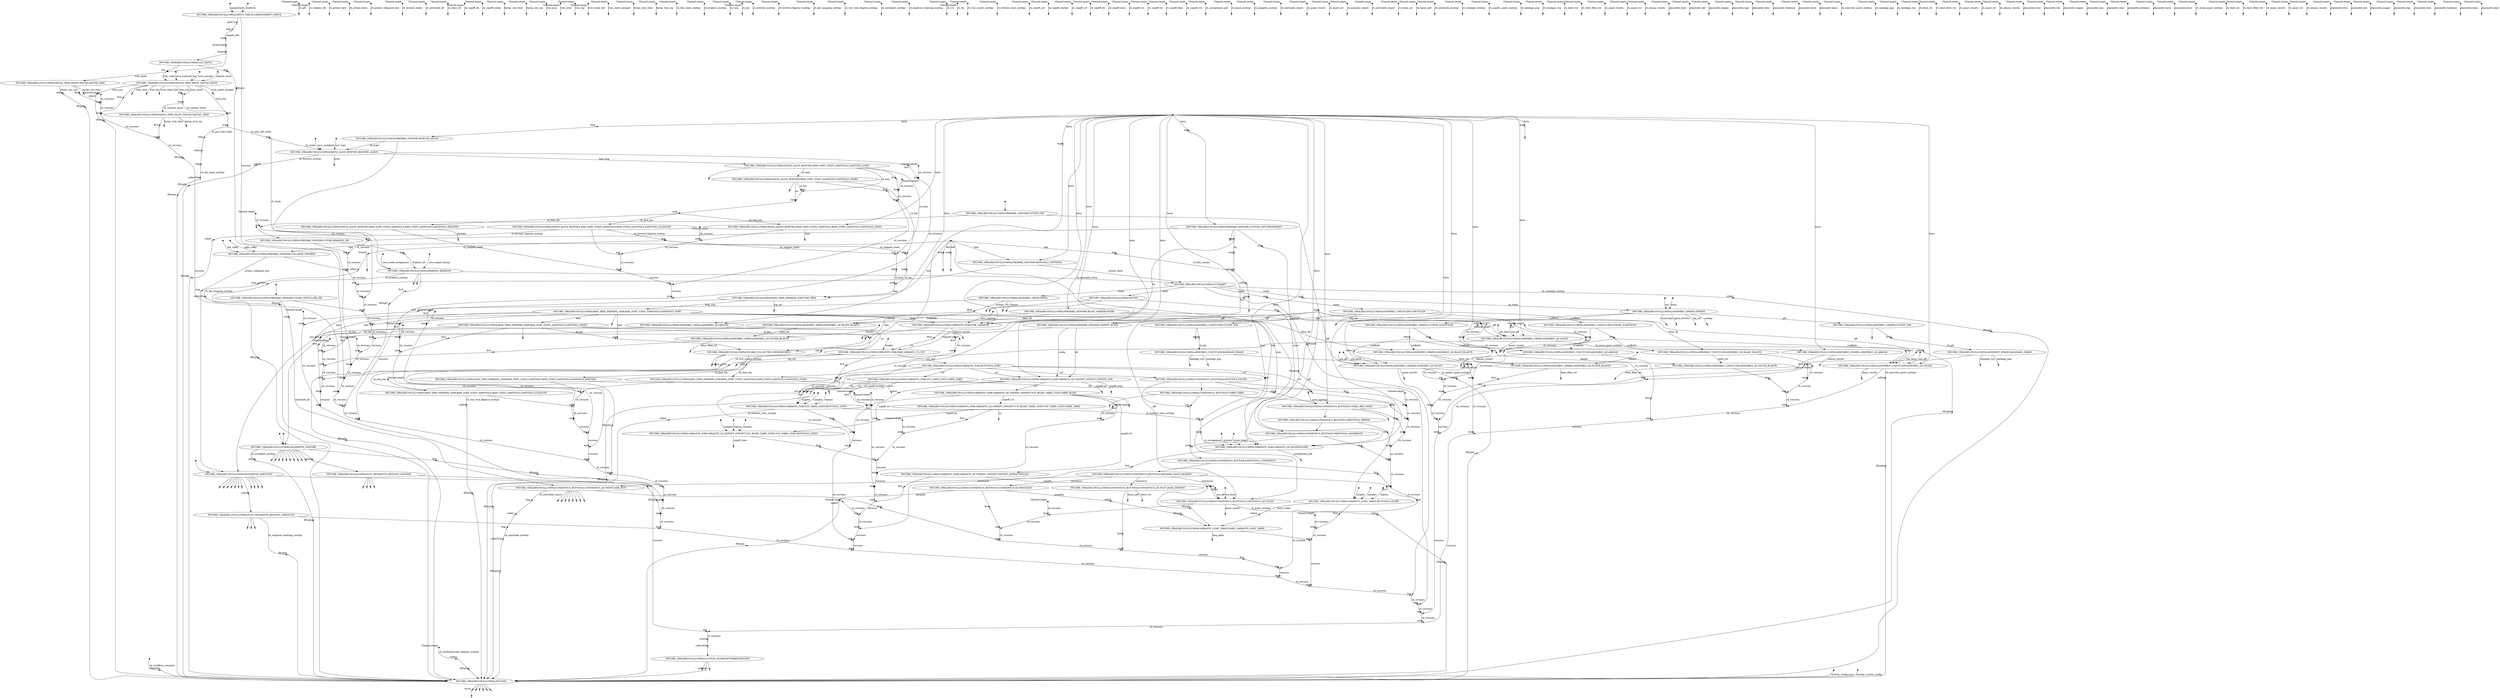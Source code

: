 digraph "viralrecon_dag" {
v0 [shape=point,label="",fixedsize=true,width=0.1,xlabel="Channel.empty"];
v55 [shape=circle,label="",fixedsize=true,width=0.1,xlabel="mix"];
v0 -> v55 [label="ch_versions"];

v1 [shape=point,label="",fixedsize=true,width=0.1,xlabel="Channel.empty"];
v7 [shape=circle,label="",fixedsize=true,width=0.1,xlabel="mix"];
v1 -> v7 [label="ch_versions"];

v2 [shape=point,label="",fixedsize=true,width=0.1,xlabel="Channel.empty"];
v3 [shape=point];
v2 -> v3 [label="ch_gff"];

v4 [shape=point,label="",fixedsize=true,width=0.1];
v5 [label="NFCORE_VIRALRECON:ILLUMINA:PREPARE_GENOME:GUNZIP_GFF"];
v4 -> v5;

v5 [label="NFCORE_VIRALRECON:ILLUMINA:PREPARE_GENOME:GUNZIP_GFF"];
v6 [shape=circle,label="",fixedsize=true,width=0.1,xlabel="map"];
v5 -> v6;

v5 [label="NFCORE_VIRALRECON:ILLUMINA:PREPARE_GENOME:GUNZIP_GFF"];
v7 [shape=circle,label="",fixedsize=true,width=0.1,xlabel="mix"];
v5 -> v7;

v6 [shape=circle,label="",fixedsize=true,width=0.1,xlabel="map"];
v53 [label="NFCORE_VIRALRECON:ILLUMINA:PREPARE_GENOME:SNPEFF_BUILD"];
v6 -> v53 [label="gff"];

v7 [shape=circle,label="",fixedsize=true,width=0.1,xlabel="mix"];
v14 [shape=circle,label="",fixedsize=true,width=0.1,xlabel="mix"];
v7 -> v14 [label="ch_versions"];

v8 [shape=point,label="",fixedsize=true,width=0.1];
v9 [shape=circle,label="",fixedsize=true,width=0.1,xlabel="map"];
v8 -> v9 [label="fasta"];

v9 [shape=circle,label="",fixedsize=true,width=0.1,xlabel="map"];
v10 [label="NFCORE_VIRALRECON:ILLUMINA:PREPARE_GENOME:CUSTOM_GETCHROMSIZES"];
v9 -> v10;

v10 [label="NFCORE_VIRALRECON:ILLUMINA:PREPARE_GENOME:CUSTOM_GETCHROMSIZES"];
v13 [shape=circle,label="",fixedsize=true,width=0.1,xlabel="map"];
v10 -> v13;

v10 [label="NFCORE_VIRALRECON:ILLUMINA:PREPARE_GENOME:CUSTOM_GETCHROMSIZES"];
v12 [shape=circle,label="",fixedsize=true,width=0.1,xlabel="map"];
v10 -> v12;

v10 [label="NFCORE_VIRALRECON:ILLUMINA:PREPARE_GENOME:CUSTOM_GETCHROMSIZES"];
v11 [shape=point];
v10 -> v11;

v10 [label="NFCORE_VIRALRECON:ILLUMINA:PREPARE_GENOME:CUSTOM_GETCHROMSIZES"];
v14 [shape=circle,label="",fixedsize=true,width=0.1,xlabel="mix"];
v10 -> v14;

v12 [shape=circle,label="",fixedsize=true,width=0.1,xlabel="map"];
v61 [shape=circle,label="",fixedsize=true,width=0.1,xlabel="map"];
v12 -> v61 [label="fai"];

v13 [shape=circle,label="",fixedsize=true,width=0.1,xlabel="map"];
v378 [label="NFCORE_VIRALRECON:ILLUMINA:VARIANTS_IVAR:VARIANTS_QC:ASCIIGENOME"];
v13 -> v378 [label="sizes"];

v14 [shape=circle,label="",fixedsize=true,width=0.1,xlabel="mix"];
v20 [shape=circle,label="",fixedsize=true,width=0.1,xlabel="mix"];
v14 -> v20 [label="ch_versions"];

v15 [shape=point,label="",fixedsize=true,width=0.1,xlabel="Channel.empty"];
v16 [shape=point];
v15 -> v16 [label="ch_kraken2_db"];

v17 [shape=point,label="",fixedsize=true,width=0.1];
v18 [label="NFCORE_VIRALRECON:ILLUMINA:PREPARE_GENOME:UNTAR_KRAKEN2_DB"];
v17 -> v18;

v18 [label="NFCORE_VIRALRECON:ILLUMINA:PREPARE_GENOME:UNTAR_KRAKEN2_DB"];
v19 [shape=circle,label="",fixedsize=true,width=0.1,xlabel="map"];
v18 -> v19;

v18 [label="NFCORE_VIRALRECON:ILLUMINA:PREPARE_GENOME:UNTAR_KRAKEN2_DB"];
v20 [shape=circle,label="",fixedsize=true,width=0.1,xlabel="mix"];
v18 -> v20;

v19 [shape=circle,label="",fixedsize=true,width=0.1,xlabel="map"];
v136 [label="NFCORE_VIRALRECON:ILLUMINA:KRAKEN2_KRAKEN2"];
v19 -> v136 [label="kraken2_db"];

v20 [shape=circle,label="",fixedsize=true,width=0.1,xlabel="mix"];
v31 [shape=circle,label="",fixedsize=true,width=0.1,xlabel="mix"];
v20 -> v31 [label="ch_versions"];

v21 [shape=point,label="",fixedsize=true,width=0.1,xlabel="Channel.empty"];
v22 [shape=point];
v21 -> v22 [label="ch_primer_bed"];

v23 [shape=point,label="",fixedsize=true,width=0.1,xlabel="Channel.empty"];
v24 [shape=point];
v23 -> v24 [label="ch_primer_fasta"];

v25 [shape=point,label="",fixedsize=true,width=0.1,xlabel="Channel.empty"];
v26 [shape=point];
v25 -> v26 [label="ch_primer_collapsed_bed"];

v27 [shape=point,label="",fixedsize=true,width=0.1];
v30 [label="NFCORE_VIRALRECON:ILLUMINA:PREPARE_GENOME:COLLAPSE_PRIMERS"];
v27 -> v30 [label="bed"];

v28 [shape=point,label="",fixedsize=true,width=0.1];
v30 [label="NFCORE_VIRALRECON:ILLUMINA:PREPARE_GENOME:COLLAPSE_PRIMERS"];
v28 -> v30 [label="left_suffix"];

v29 [shape=point,label="",fixedsize=true,width=0.1];
v30 [label="NFCORE_VIRALRECON:ILLUMINA:PREPARE_GENOME:COLLAPSE_PRIMERS"];
v29 -> v30 [label="right_suffix"];

v30 [label="NFCORE_VIRALRECON:ILLUMINA:PREPARE_GENOME:COLLAPSE_PRIMERS"];
v263 [shape=circle,label="",fixedsize=true,width=0.1,xlabel="map"];
v30 -> v263 [label="primer_collapsed_bed"];

v30 [label="NFCORE_VIRALRECON:ILLUMINA:PREPARE_GENOME:COLLAPSE_PRIMERS"];
v31 [shape=circle,label="",fixedsize=true,width=0.1,xlabel="mix"];
v30 -> v31;

v31 [shape=circle,label="",fixedsize=true,width=0.1,xlabel="mix"];
v33 [shape=circle,label="",fixedsize=true,width=0.1,xlabel="mix"];
v31 -> v33 [label="ch_versions"];

v27 [shape=point,label="",fixedsize=true,width=0.1];
v32 [label="NFCORE_VIRALRECON:ILLUMINA:PREPARE_GENOME:BEDTOOLS_GETFASTA"];
v27 -> v32 [label="bed"];

v8 [shape=point,label="",fixedsize=true,width=0.1];
v32 [label="NFCORE_VIRALRECON:ILLUMINA:PREPARE_GENOME:BEDTOOLS_GETFASTA"];
v8 -> v32 [label="fasta"];

v32 [label="NFCORE_VIRALRECON:ILLUMINA:PREPARE_GENOME:BEDTOOLS_GETFASTA"];
v483 [label="NFCORE_VIRALRECON:ILLUMINA:CUTADAPT"];
v32 -> v483 [label="primer_fasta"];

v32 [label="NFCORE_VIRALRECON:ILLUMINA:PREPARE_GENOME:BEDTOOLS_GETFASTA"];
v33 [shape=circle,label="",fixedsize=true,width=0.1,xlabel="mix"];
v32 -> v33;

v33 [shape=circle,label="",fixedsize=true,width=0.1,xlabel="mix"];
v38 [shape=circle,label="",fixedsize=true,width=0.1,xlabel="mix"];
v33 -> v38 [label="ch_versions"];

v34 [shape=point,label="",fixedsize=true,width=0.1,xlabel="Channel.empty"];
v35 [shape=point];
v34 -> v35 [label="ch_bowtie2_index"];

v8 [shape=point,label="",fixedsize=true,width=0.1];
v36 [shape=circle,label="",fixedsize=true,width=0.1,xlabel="map"];
v8 -> v36 [label="fasta"];

v36 [shape=circle,label="",fixedsize=true,width=0.1,xlabel="map"];
v37 [label="NFCORE_VIRALRECON:ILLUMINA:PREPARE_GENOME:BOWTIE2_BUILD"];
v36 -> v37;

v37 [label="NFCORE_VIRALRECON:ILLUMINA:PREPARE_GENOME:BOWTIE2_BUILD"];
v153 [label="NFCORE_VIRALRECON:ILLUMINA:FASTQ_ALIGN_BOWTIE2:BOWTIE2_ALIGN"];
v37 -> v153 [label="ch_index"];

v37 [label="NFCORE_VIRALRECON:ILLUMINA:PREPARE_GENOME:BOWTIE2_BUILD"];
v38 [shape=circle,label="",fixedsize=true,width=0.1,xlabel="mix"];
v37 -> v38;

v38 [shape=circle,label="",fixedsize=true,width=0.1,xlabel="mix"];
v44 [shape=circle,label="",fixedsize=true,width=0.1,xlabel="mix"];
v38 -> v44 [label="ch_versions"];

v39 [shape=point,label="",fixedsize=true,width=0.1,xlabel="Channel.empty"];
v40 [shape=point];
v39 -> v40 [label="ch_nextclade_db"];

v41 [shape=point,label="",fixedsize=true,width=0.1];
v42 [label="NFCORE_VIRALRECON:ILLUMINA:PREPARE_GENOME:UNTAR_NEXTCLADE_DB"];
v41 -> v42;

v42 [label="NFCORE_VIRALRECON:ILLUMINA:PREPARE_GENOME:UNTAR_NEXTCLADE_DB"];
v43 [shape=circle,label="",fixedsize=true,width=0.1,xlabel="map"];
v42 -> v43;

v42 [label="NFCORE_VIRALRECON:ILLUMINA:PREPARE_GENOME:UNTAR_NEXTCLADE_DB"];
v44 [shape=circle,label="",fixedsize=true,width=0.1,xlabel="mix"];
v42 -> v44;

v43 [shape=circle,label="",fixedsize=true,width=0.1,xlabel="map"];
v436 [label="NFCORE_VIRALRECON:ILLUMINA:CONSENSUS_BCFTOOLS:CONSENSUS_QC:NEXTCLADE_RUN"];
v43 -> v436 [label="nextclade_db"];

v44 [shape=circle,label="",fixedsize=true,width=0.1,xlabel="mix"];
v48 [shape=circle,label="",fixedsize=true,width=0.1,xlabel="mix"];
v44 -> v48 [label="ch_versions"];

v45 [shape=point,label="",fixedsize=true,width=0.1,xlabel="Channel.empty"];
v46 [shape=point];
v45 -> v46 [label="ch_blast_db"];

v8 [shape=point,label="",fixedsize=true,width=0.1];
v47 [label="NFCORE_VIRALRECON:ILLUMINA:PREPARE_GENOME:BLAST_MAKEBLASTDB"];
v8 -> v47 [label="fasta"];

v47 [label="NFCORE_VIRALRECON:ILLUMINA:PREPARE_GENOME:BLAST_MAKEBLASTDB"];
v527 [label="NFCORE_VIRALRECON:ILLUMINA:ASSEMBLY_SPADES:ASSEMBLY_QC:BLAST_BLASTN"];
v47 -> v527 [label="blast_db"];

v47 [label="NFCORE_VIRALRECON:ILLUMINA:PREPARE_GENOME:BLAST_MAKEBLASTDB"];
v48 [shape=circle,label="",fixedsize=true,width=0.1,xlabel="mix"];
v47 -> v48;

v48 [shape=circle,label="",fixedsize=true,width=0.1,xlabel="mix"];
v54 [shape=circle,label="",fixedsize=true,width=0.1,xlabel="mix"];
v48 -> v54 [label="ch_versions"];

v49 [shape=point,label="",fixedsize=true,width=0.1,xlabel="Channel.empty"];
v50 [shape=point];
v49 -> v50 [label="ch_snpeff_db"];

v51 [shape=point,label="",fixedsize=true,width=0.1,xlabel="Channel.empty"];
v52 [shape=point];
v51 -> v52 [label="ch_snpeff_config"];

v8 [shape=point,label="",fixedsize=true,width=0.1];
v53 [label="NFCORE_VIRALRECON:ILLUMINA:PREPARE_GENOME:SNPEFF_BUILD"];
v8 -> v53 [label="fasta"];

v53 [label="NFCORE_VIRALRECON:ILLUMINA:PREPARE_GENOME:SNPEFF_BUILD"];
v342 [label="NFCORE_VIRALRECON:ILLUMINA:VARIANTS_IVAR:VARIANTS_QC:SNPEFF_SNPSIFT:SNPEFF_ANN"];
v53 -> v342 [label="db"];

v53 [label="NFCORE_VIRALRECON:ILLUMINA:PREPARE_GENOME:SNPEFF_BUILD"];
v342 [label="NFCORE_VIRALRECON:ILLUMINA:VARIANTS_IVAR:VARIANTS_QC:SNPEFF_SNPSIFT:SNPEFF_ANN"];
v53 -> v342 [label="config"];

v53 [label="NFCORE_VIRALRECON:ILLUMINA:PREPARE_GENOME:SNPEFF_BUILD"];
v54 [shape=circle,label="",fixedsize=true,width=0.1,xlabel="mix"];
v53 -> v54;

v54 [shape=circle,label="",fixedsize=true,width=0.1,xlabel="mix"];
v55 [shape=circle,label="",fixedsize=true,width=0.1,xlabel="mix"];
v54 -> v55 [label="versions"];

v55 [shape=circle,label="",fixedsize=true,width=0.1,xlabel="mix"];
v76 [shape=circle,label="",fixedsize=true,width=0.1,xlabel="mix"];
v55 -> v76 [label="ch_versions"];

v8 [shape=point,label="",fixedsize=true,width=0.1];
v56 [shape=circle,label="",fixedsize=true,width=0.1,xlabel="map"];
v8 -> v56 [label="fasta"];

v56 [shape=circle,label="",fixedsize=true,width=0.1,xlabel="map"];
v57 [shape=point];
v56 -> v57;

v27 [shape=point,label="",fixedsize=true,width=0.1];
v58 [shape=circle,label="",fixedsize=true,width=0.1,xlabel="map"];
v27 -> v58 [label="bed"];

v58 [shape=circle,label="",fixedsize=true,width=0.1,xlabel="map"];
v59 [shape=point];
v58 -> v59;

v27 [shape=point,label="",fixedsize=true,width=0.1];
v60 [shape=circle,label="",fixedsize=true,width=0.1,xlabel="map"];
v27 -> v60 [label="bed"];

v60 [shape=circle,label="",fixedsize=true,width=0.1,xlabel="map"];
v62 [shape=circle,label="",fixedsize=true,width=0.1,xlabel="concat"];
v60 -> v62 [label="ch_bed_contigs"];

v61 [shape=circle,label="",fixedsize=true,width=0.1,xlabel="map"];
v62 [shape=circle,label="",fixedsize=true,width=0.1,xlabel="concat"];
v61 -> v62;

v62 [shape=circle,label="",fixedsize=true,width=0.1,xlabel="concat"];
v63 [shape=circle,label="",fixedsize=true,width=0.1,xlabel="collect"];
v62 -> v63;

v63 [shape=circle,label="",fixedsize=true,width=0.1,xlabel="collect"];
v64 [shape=circle,label="",fixedsize=true,width=0.1,xlabel="map"];
v63 -> v64;

v64 [shape=circle,label="",fixedsize=true,width=0.1,xlabel="map"];
v65 [shape=point];
v64 -> v65;

v27 [shape=point,label="",fixedsize=true,width=0.1];
v66 [shape=circle,label="",fixedsize=true,width=0.1,xlabel="map"];
v27 -> v66 [label="bed"];

v66 [shape=circle,label="",fixedsize=true,width=0.1,xlabel="map"];
v67 [shape=point];
v66 -> v67;

v68 [shape=point,label="",fixedsize=true,width=0.1];
v70 [label="NFCORE_VIRALRECON:ILLUMINA:INPUT_CHECK:SAMPLESHEET_CHECK"];
v68 -> v70 [label="samplesheet"];

v69 [shape=point,label="",fixedsize=true,width=0.1];
v70 [label="NFCORE_VIRALRECON:ILLUMINA:INPUT_CHECK:SAMPLESHEET_CHECK"];
v69 -> v70 [label="platform"];

v70 [label="NFCORE_VIRALRECON:ILLUMINA:INPUT_CHECK:SAMPLESHEET_CHECK"];
v71 [shape=circle,label="",fixedsize=true,width=0.1,xlabel="splitCsv"];
v70 -> v71;

v70 [label="NFCORE_VIRALRECON:ILLUMINA:INPUT_CHECK:SAMPLESHEET_CHECK"];
v76 [shape=circle,label="",fixedsize=true,width=0.1,xlabel="mix"];
v70 -> v76 [label="versions"];

v71 [shape=circle,label="",fixedsize=true,width=0.1,xlabel="splitCsv"];
v72 [shape=circle,label="",fixedsize=true,width=0.1,xlabel="map"];
v71 -> v72;

v72 [shape=circle,label="",fixedsize=true,width=0.1,xlabel="map"];
v73 [shape=circle,label="",fixedsize=true,width=0.1,xlabel="map"];
v72 -> v73 [label="sample_info"];

v73 [shape=circle,label="",fixedsize=true,width=0.1,xlabel="map"];
v74 [shape=circle,label="",fixedsize=true,width=0.1,xlabel="groupTuple"];
v73 -> v74;

v74 [shape=circle,label="",fixedsize=true,width=0.1,xlabel="groupTuple"];
v75 [shape=circle,label="",fixedsize=true,width=0.1,xlabel="branch"];
v74 -> v75;

v75 [shape=circle,label="",fixedsize=true,width=0.1,xlabel="branch"];
v77 [label="NFCORE_VIRALRECON:ILLUMINA:CAT_FASTQ"];
v75 -> v77;

v75 [shape=circle,label="",fixedsize=true,width=0.1,xlabel="branch"];
v78 [shape=circle,label="",fixedsize=true,width=0.1,xlabel="mix"];
v75 -> v78;

v76 [shape=circle,label="",fixedsize=true,width=0.1,xlabel="mix"];
v81 [shape=circle,label="",fixedsize=true,width=0.1,xlabel="mix"];
v76 -> v81 [label="ch_versions"];

v77 [label="NFCORE_VIRALRECON:ILLUMINA:CAT_FASTQ"];
v78 [shape=circle,label="",fixedsize=true,width=0.1,xlabel="mix"];
v77 -> v78;

v77 [label="NFCORE_VIRALRECON:ILLUMINA:CAT_FASTQ"];
v79 [shape=circle,label="",fixedsize=true,width=0.1,xlabel="first"];
v77 -> v79;

v78 [shape=circle,label="",fixedsize=true,width=0.1,xlabel="mix"];
v87 [label="NFCORE_VIRALRECON:ILLUMINA:FASTQ_TRIM_FASTP_FASTQC:FASTQC_RAW"];
v78 -> v87 [label="trim_reads"];

v79 [shape=circle,label="",fixedsize=true,width=0.1,xlabel="first"];
v80 [shape=circle,label="",fixedsize=true,width=0.1,xlabel="ifEmpty"];
v79 -> v80;

v80 [shape=circle,label="",fixedsize=true,width=0.1,xlabel="ifEmpty"];
v81 [shape=circle,label="",fixedsize=true,width=0.1,xlabel="mix"];
v80 -> v81;

v81 [shape=circle,label="",fixedsize=true,width=0.1,xlabel="mix"];
v123 [shape=circle,label="",fixedsize=true,width=0.1,xlabel="mix"];
v81 -> v123 [label="ch_versions"];

v82 [shape=point,label="",fixedsize=true,width=0.1,xlabel="Channel.empty"];
v90 [shape=circle,label="",fixedsize=true,width=0.1,xlabel="mix"];
v82 -> v90 [label="ch_versions"];

v83 [shape=point,label="",fixedsize=true,width=0.1,xlabel="Channel.empty"];
v84 [shape=point];
v83 -> v84 [label="fastqc_raw_html"];

v85 [shape=point,label="",fixedsize=true,width=0.1,xlabel="Channel.empty"];
v86 [shape=point];
v85 -> v86 [label="fastqc_raw_zip"];

v87 [label="NFCORE_VIRALRECON:ILLUMINA:FASTQ_TRIM_FASTP_FASTQC:FASTQC_RAW"];
v88 [shape=point];
v87 -> v88 [label="fastqc_raw_html"];

v87 [label="NFCORE_VIRALRECON:ILLUMINA:FASTQ_TRIM_FASTP_FASTQC:FASTQC_RAW"];
v709 [shape=circle,label="",fixedsize=true,width=0.1,xlabel="collect"];
v87 -> v709 [label="fastqc_raw_zip"];

v87 [label="NFCORE_VIRALRECON:ILLUMINA:FASTQ_TRIM_FASTP_FASTQC:FASTQC_RAW"];
v89 [shape=circle,label="",fixedsize=true,width=0.1,xlabel="first"];
v87 -> v89;

v89 [shape=circle,label="",fixedsize=true,width=0.1,xlabel="first"];
v90 [shape=circle,label="",fixedsize=true,width=0.1,xlabel="mix"];
v89 -> v90;

v90 [shape=circle,label="",fixedsize=true,width=0.1,xlabel="mix"];
v114 [shape=circle,label="",fixedsize=true,width=0.1,xlabel="mix"];
v90 -> v114 [label="ch_versions"];

v91 [shape=point,label="",fixedsize=true,width=0.1,xlabel="Channel.empty"];
v92 [shape=point];
v91 -> v92 [label="trim_json"];

v93 [shape=point,label="",fixedsize=true,width=0.1,xlabel="Channel.empty"];
v94 [shape=point];
v93 -> v94 [label="trim_html"];

v95 [shape=point,label="",fixedsize=true,width=0.1,xlabel="Channel.empty"];
v96 [shape=point];
v95 -> v96 [label="trim_log"];

v97 [shape=point,label="",fixedsize=true,width=0.1,xlabel="Channel.empty"];
v98 [shape=point];
v97 -> v98 [label="trim_reads_fail"];

v99 [shape=point,label="",fixedsize=true,width=0.1,xlabel="Channel.empty"];
v100 [shape=point];
v99 -> v100 [label="trim_reads_merged"];

v101 [shape=point,label="",fixedsize=true,width=0.1,xlabel="Channel.empty"];
v102 [shape=point];
v101 -> v102 [label="fastqc_trim_html"];

v103 [shape=point,label="",fixedsize=true,width=0.1,xlabel="Channel.empty"];
v104 [shape=point];
v103 -> v104 [label="fastqc_trim_zip"];

v78 [shape=circle,label="",fixedsize=true,width=0.1,xlabel="mix"];
v108 [label="NFCORE_VIRALRECON:ILLUMINA:FASTQ_TRIM_FASTP_FASTQC:FASTP"];
v78 -> v108 [label="trim_reads"];

v105 [shape=point,label="",fixedsize=true,width=0.1];
v108 [label="NFCORE_VIRALRECON:ILLUMINA:FASTQ_TRIM_FASTP_FASTQC:FASTP"];
v105 -> v108 [label="adapter_fasta"];

v106 [shape=point,label="",fixedsize=true,width=0.1];
v108 [label="NFCORE_VIRALRECON:ILLUMINA:FASTQ_TRIM_FASTP_FASTQC:FASTP"];
v106 -> v108 [label="save_trimmed_fail"];

v107 [shape=point,label="",fixedsize=true,width=0.1];
v108 [label="NFCORE_VIRALRECON:ILLUMINA:FASTQ_TRIM_FASTP_FASTQC:FASTP"];
v107 -> v108 [label="save_merged"];

v108 [label="NFCORE_VIRALRECON:ILLUMINA:FASTQ_TRIM_FASTP_FASTQC:FASTP"];
v115 [shape=circle,label="",fixedsize=true,width=0.1,xlabel="join"];
v108 -> v115 [label="trim_reads"];

v108 [label="NFCORE_VIRALRECON:ILLUMINA:FASTQ_TRIM_FASTP_FASTQC:FASTP"];
v115 [shape=circle,label="",fixedsize=true,width=0.1,xlabel="join"];
v108 -> v115 [label="trim_json"];

v108 [label="NFCORE_VIRALRECON:ILLUMINA:FASTQ_TRIM_FASTP_FASTQC:FASTP"];
v112 [shape=point];
v108 -> v112 [label="trim_html"];

v108 [label="NFCORE_VIRALRECON:ILLUMINA:FASTQ_TRIM_FASTP_FASTQC:FASTP"];
v111 [shape=point];
v108 -> v111 [label="trim_log"];

v108 [label="NFCORE_VIRALRECON:ILLUMINA:FASTQ_TRIM_FASTP_FASTQC:FASTP"];
v113 [shape=circle,label="",fixedsize=true,width=0.1,xlabel="first"];
v108 -> v113;

v108 [label="NFCORE_VIRALRECON:ILLUMINA:FASTQ_TRIM_FASTP_FASTQC:FASTP"];
v110 [shape=point];
v108 -> v110 [label="trim_reads_fail"];

v108 [label="NFCORE_VIRALRECON:ILLUMINA:FASTQ_TRIM_FASTP_FASTQC:FASTP"];
v109 [shape=point];
v108 -> v109 [label="trim_reads_merged"];

v113 [shape=circle,label="",fixedsize=true,width=0.1,xlabel="first"];
v114 [shape=circle,label="",fixedsize=true,width=0.1,xlabel="mix"];
v113 -> v114;

v114 [shape=circle,label="",fixedsize=true,width=0.1,xlabel="mix"];
v121 [shape=circle,label="",fixedsize=true,width=0.1,xlabel="mix"];
v114 -> v121 [label="ch_versions"];

v115 [shape=circle,label="",fixedsize=true,width=0.1,xlabel="join"];
v116 [shape=circle,label="",fixedsize=true,width=0.1,xlabel="map"];
v115 -> v116;

v116 [shape=circle,label="",fixedsize=true,width=0.1,xlabel="map"];
v117 [label="NFCORE_VIRALRECON:ILLUMINA:FASTQ_TRIM_FASTP_FASTQC:FASTQC_TRIM"];
v116 -> v117 [label="ch_variants_fastq"];

v117 [label="NFCORE_VIRALRECON:ILLUMINA:FASTQ_TRIM_FASTP_FASTQC:FASTQC_TRIM"];
v119 [shape=point];
v117 -> v119 [label="fastqc_trim_html"];

v117 [label="NFCORE_VIRALRECON:ILLUMINA:FASTQ_TRIM_FASTP_FASTQC:FASTQC_TRIM"];
v118 [shape=point];
v117 -> v118 [label="fastqc_trim_zip"];

v117 [label="NFCORE_VIRALRECON:ILLUMINA:FASTQ_TRIM_FASTP_FASTQC:FASTQC_TRIM"];
v120 [shape=circle,label="",fixedsize=true,width=0.1,xlabel="first"];
v117 -> v120;

v120 [shape=circle,label="",fixedsize=true,width=0.1,xlabel="first"];
v121 [shape=circle,label="",fixedsize=true,width=0.1,xlabel="mix"];
v120 -> v121;

v121 [shape=circle,label="",fixedsize=true,width=0.1,xlabel="mix"];
v122 [shape=circle,label="",fixedsize=true,width=0.1,xlabel="ifEmpty"];
v121 -> v122 [label="ch_versions"];

v122 [shape=circle,label="",fixedsize=true,width=0.1,xlabel="ifEmpty"];
v123 [shape=circle,label="",fixedsize=true,width=0.1,xlabel="mix"];
v122 -> v123 [label="versions"];

v123 [shape=circle,label="",fixedsize=true,width=0.1,xlabel="mix"];
v141 [shape=circle,label="",fixedsize=true,width=0.1,xlabel="mix"];
v123 -> v141 [label="ch_versions"];

v124 [shape=point,label="",fixedsize=true,width=0.1,xlabel="Channel.empty"];
v125 [shape=point];
v124 -> v125 [label="ch_fail_reads_multiqc"];

v108 [label="NFCORE_VIRALRECON:ILLUMINA:FASTQ_TRIM_FASTP_FASTQC:FASTP"];
v126 [shape=circle,label="",fixedsize=true,width=0.1,xlabel="join"];
v108 -> v126 [label="trim_json"];

v116 [shape=circle,label="",fixedsize=true,width=0.1,xlabel="map"];
v126 [shape=circle,label="",fixedsize=true,width=0.1,xlabel="join"];
v116 -> v126 [label="ch_variants_fastq"];

v126 [shape=circle,label="",fixedsize=true,width=0.1,xlabel="join"];
v127 [shape=circle,label="",fixedsize=true,width=0.1,xlabel="map"];
v126 -> v127;

v127 [shape=circle,label="",fixedsize=true,width=0.1,xlabel="map"];
v128 [shape=circle,label="",fixedsize=true,width=0.1,xlabel="map"];
v127 -> v128 [label="ch_pass_fail_reads"];

v128 [shape=circle,label="",fixedsize=true,width=0.1,xlabel="map"];
v136 [label="NFCORE_VIRALRECON:ILLUMINA:KRAKEN2_KRAKEN2"];
v128 -> v136 [label="ch_reads"];

v127 [shape=circle,label="",fixedsize=true,width=0.1,xlabel="map"];
v129 [shape=circle,label="",fixedsize=true,width=0.1,xlabel="map"];
v127 -> v129 [label="ch_pass_fail_reads"];

v129 [shape=circle,label="",fixedsize=true,width=0.1,xlabel="map"];
v130 [shape=circle,label="",fixedsize=true,width=0.1,xlabel="collect"];
v129 -> v130;

v130 [shape=circle,label="",fixedsize=true,width=0.1,xlabel="collect"];
v131 [shape=circle,label="",fixedsize=true,width=0.1,xlabel="map"];
v130 -> v131;

v131 [shape=circle,label="",fixedsize=true,width=0.1,xlabel="map"];
v704 [shape=circle,label="",fixedsize=true,width=0.1,xlabel="collectFile"];
v131 -> v704 [label="ch_fail_reads_multiqc"];

v132 [shape=point,label="",fixedsize=true,width=0.1,xlabel="Channel.empty"];
v133 [shape=point];
v132 -> v133 [label="ch_kraken2_multiqc"];

v134 [shape=point,label="",fixedsize=true,width=0.1];
v136 [label="NFCORE_VIRALRECON:ILLUMINA:KRAKEN2_KRAKEN2"];
v134 -> v136 [label="save_output_fastqs"];

v135 [shape=point,label="",fixedsize=true,width=0.1];
v136 [label="NFCORE_VIRALRECON:ILLUMINA:KRAKEN2_KRAKEN2"];
v135 -> v136 [label="save_reads_assignment"];

v136 [label="NFCORE_VIRALRECON:ILLUMINA:KRAKEN2_KRAKEN2"];
v138 [shape=point];
v136 -> v138;

v136 [label="NFCORE_VIRALRECON:ILLUMINA:KRAKEN2_KRAKEN2"];
v483 [label="NFCORE_VIRALRECON:ILLUMINA:CUTADAPT"];
v136 -> v483 [label="ch_assembly_fastq"];

v136 [label="NFCORE_VIRALRECON:ILLUMINA:KRAKEN2_KRAKEN2"];
v137 [shape=point];
v136 -> v137;

v136 [label="NFCORE_VIRALRECON:ILLUMINA:KRAKEN2_KRAKEN2"];
v713 [shape=circle,label="",fixedsize=true,width=0.1,xlabel="collect"];
v136 -> v713 [label="ch_kraken2_multiqc"];

v136 [label="NFCORE_VIRALRECON:ILLUMINA:KRAKEN2_KRAKEN2"];
v139 [shape=circle,label="",fixedsize=true,width=0.1,xlabel="first"];
v136 -> v139;

v139 [shape=circle,label="",fixedsize=true,width=0.1,xlabel="first"];
v140 [shape=circle,label="",fixedsize=true,width=0.1,xlabel="ifEmpty"];
v139 -> v140;

v140 [shape=circle,label="",fixedsize=true,width=0.1,xlabel="ifEmpty"];
v141 [shape=circle,label="",fixedsize=true,width=0.1,xlabel="mix"];
v140 -> v141;

v141 [shape=circle,label="",fixedsize=true,width=0.1,xlabel="mix"];
v180 [shape=circle,label="",fixedsize=true,width=0.1,xlabel="mix"];
v141 -> v180 [label="ch_versions"];

v142 [shape=point,label="",fixedsize=true,width=0.1,xlabel="Channel.empty"];
v143 [shape=point];
v142 -> v143 [label="ch_bam"];

v144 [shape=point,label="",fixedsize=true,width=0.1,xlabel="Channel.empty"];
v145 [shape=point];
v144 -> v145 [label="ch_bai"];

v146 [shape=point,label="",fixedsize=true,width=0.1,xlabel="Channel.empty"];
v147 [shape=point];
v146 -> v147 [label="ch_bowtie2_multiqc"];

v148 [shape=point,label="",fixedsize=true,width=0.1,xlabel="Channel.empty"];
v149 [shape=point];
v148 -> v149 [label="ch_bowtie2_flagstat_multiqc"];

v150 [shape=point,label="",fixedsize=true,width=0.1,xlabel="Channel.empty"];
v156 [shape=circle,label="",fixedsize=true,width=0.1,xlabel="mix"];
v150 -> v156 [label="ch_versions"];

v128 [shape=circle,label="",fixedsize=true,width=0.1,xlabel="map"];
v153 [label="NFCORE_VIRALRECON:ILLUMINA:FASTQ_ALIGN_BOWTIE2:BOWTIE2_ALIGN"];
v128 -> v153 [label="ch_reads"];

v151 [shape=point,label="",fixedsize=true,width=0.1];
v153 [label="NFCORE_VIRALRECON:ILLUMINA:FASTQ_ALIGN_BOWTIE2:BOWTIE2_ALIGN"];
v151 -> v153 [label="save_unaligned"];

v152 [shape=point,label="",fixedsize=true,width=0.1];
v153 [label="NFCORE_VIRALRECON:ILLUMINA:FASTQ_ALIGN_BOWTIE2:BOWTIE2_ALIGN"];
v152 -> v153 [label="sort_bam"];

v153 [label="NFCORE_VIRALRECON:ILLUMINA:FASTQ_ALIGN_BOWTIE2:BOWTIE2_ALIGN"];
v158 [label="NFCORE_VIRALRECON:ILLUMINA:FASTQ_ALIGN_BOWTIE2:BAM_SORT_STATS_SAMTOOLS:SAMTOOLS_SORT"];
v153 -> v158 [label="bam_orig"];

v153 [label="NFCORE_VIRALRECON:ILLUMINA:FASTQ_ALIGN_BOWTIE2:BOWTIE2_ALIGN"];
v717 [shape=circle,label="",fixedsize=true,width=0.1,xlabel="collect"];
v153 -> v717 [label="ch_bowtie2_multiqc"];

v153 [label="NFCORE_VIRALRECON:ILLUMINA:FASTQ_ALIGN_BOWTIE2:BOWTIE2_ALIGN"];
v154 [shape=point];
v153 -> v154 [label="fastq"];

v153 [label="NFCORE_VIRALRECON:ILLUMINA:FASTQ_ALIGN_BOWTIE2:BOWTIE2_ALIGN"];
v155 [shape=circle,label="",fixedsize=true,width=0.1,xlabel="first"];
v153 -> v155;

v155 [shape=circle,label="",fixedsize=true,width=0.1,xlabel="first"];
v156 [shape=circle,label="",fixedsize=true,width=0.1,xlabel="mix"];
v155 -> v156;

v156 [shape=circle,label="",fixedsize=true,width=0.1,xlabel="mix"];
v179 [shape=circle,label="",fixedsize=true,width=0.1,xlabel="mix"];
v156 -> v179 [label="ch_versions"];

v157 [shape=point,label="",fixedsize=true,width=0.1,xlabel="Channel.empty"];
v161 [shape=circle,label="",fixedsize=true,width=0.1,xlabel="mix"];
v157 -> v161 [label="ch_versions"];

v158 [label="NFCORE_VIRALRECON:ILLUMINA:FASTQ_ALIGN_BOWTIE2:BAM_SORT_STATS_SAMTOOLS:SAMTOOLS_SORT"];
v162 [label="NFCORE_VIRALRECON:ILLUMINA:FASTQ_ALIGN_BOWTIE2:BAM_SORT_STATS_SAMTOOLS:SAMTOOLS_INDEX"];
v158 -> v162 [label="ch_bam"];

v158 [label="NFCORE_VIRALRECON:ILLUMINA:FASTQ_ALIGN_BOWTIE2:BAM_SORT_STATS_SAMTOOLS:SAMTOOLS_SORT"];
v159 [shape=point];
v158 -> v159;

v158 [label="NFCORE_VIRALRECON:ILLUMINA:FASTQ_ALIGN_BOWTIE2:BAM_SORT_STATS_SAMTOOLS:SAMTOOLS_SORT"];
v160 [shape=circle,label="",fixedsize=true,width=0.1,xlabel="first"];
v158 -> v160;

v160 [shape=circle,label="",fixedsize=true,width=0.1,xlabel="first"];
v161 [shape=circle,label="",fixedsize=true,width=0.1,xlabel="mix"];
v160 -> v161;

v161 [shape=circle,label="",fixedsize=true,width=0.1,xlabel="mix"];
v165 [shape=circle,label="",fixedsize=true,width=0.1,xlabel="mix"];
v161 -> v165 [label="ch_versions"];

v162 [label="NFCORE_VIRALRECON:ILLUMINA:FASTQ_ALIGN_BOWTIE2:BAM_SORT_STATS_SAMTOOLS:SAMTOOLS_INDEX"];
v166 [shape=circle,label="",fixedsize=true,width=0.1,xlabel="join"];
v162 -> v166 [label="ch_bai"];

v162 [label="NFCORE_VIRALRECON:ILLUMINA:FASTQ_ALIGN_BOWTIE2:BAM_SORT_STATS_SAMTOOLS:SAMTOOLS_INDEX"];
v167 [shape=circle,label="",fixedsize=true,width=0.1,xlabel="join"];
v162 -> v167 [label="csi"];

v162 [label="NFCORE_VIRALRECON:ILLUMINA:FASTQ_ALIGN_BOWTIE2:BAM_SORT_STATS_SAMTOOLS:SAMTOOLS_INDEX"];
v163 [shape=point];
v162 -> v163;

v162 [label="NFCORE_VIRALRECON:ILLUMINA:FASTQ_ALIGN_BOWTIE2:BAM_SORT_STATS_SAMTOOLS:SAMTOOLS_INDEX"];
v164 [shape=circle,label="",fixedsize=true,width=0.1,xlabel="first"];
v162 -> v164;

v164 [shape=circle,label="",fixedsize=true,width=0.1,xlabel="first"];
v165 [shape=circle,label="",fixedsize=true,width=0.1,xlabel="mix"];
v164 -> v165;

v165 [shape=circle,label="",fixedsize=true,width=0.1,xlabel="mix"];
v178 [shape=circle,label="",fixedsize=true,width=0.1,xlabel="mix"];
v165 -> v178 [label="ch_versions"];

v158 [label="NFCORE_VIRALRECON:ILLUMINA:FASTQ_ALIGN_BOWTIE2:BAM_SORT_STATS_SAMTOOLS:SAMTOOLS_SORT"];
v166 [shape=circle,label="",fixedsize=true,width=0.1,xlabel="join"];
v158 -> v166 [label="ch_bam"];

v166 [shape=circle,label="",fixedsize=true,width=0.1,xlabel="join"];
v167 [shape=circle,label="",fixedsize=true,width=0.1,xlabel="join"];
v166 -> v167;

v167 [shape=circle,label="",fixedsize=true,width=0.1,xlabel="join"];
v168 [shape=circle,label="",fixedsize=true,width=0.1,xlabel="map"];
v167 -> v168;

v168 [shape=circle,label="",fixedsize=true,width=0.1,xlabel="map"];
v170 [label="NFCORE_VIRALRECON:ILLUMINA:FASTQ_ALIGN_BOWTIE2:BAM_SORT_STATS_SAMTOOLS:BAM_STATS_SAMTOOLS:SAMTOOLS_STATS"];
v168 -> v170 [label="ch_bam_bai"];

v169 [shape=point,label="",fixedsize=true,width=0.1,xlabel="Channel.empty"];
v172 [shape=circle,label="",fixedsize=true,width=0.1,xlabel="mix"];
v169 -> v172 [label="ch_versions"];

v8 [shape=point,label="",fixedsize=true,width=0.1];
v170 [label="NFCORE_VIRALRECON:ILLUMINA:FASTQ_ALIGN_BOWTIE2:BAM_SORT_STATS_SAMTOOLS:BAM_STATS_SAMTOOLS:SAMTOOLS_STATS"];
v8 -> v170 [label="fasta"];

v170 [label="NFCORE_VIRALRECON:ILLUMINA:FASTQ_ALIGN_BOWTIE2:BAM_SORT_STATS_SAMTOOLS:BAM_STATS_SAMTOOLS:SAMTOOLS_STATS"];
v171 [shape=point];
v170 -> v171 [label="stats"];

v170 [label="NFCORE_VIRALRECON:ILLUMINA:FASTQ_ALIGN_BOWTIE2:BAM_SORT_STATS_SAMTOOLS:BAM_STATS_SAMTOOLS:SAMTOOLS_STATS"];
v172 [shape=circle,label="",fixedsize=true,width=0.1,xlabel="mix"];
v170 -> v172;

v172 [shape=circle,label="",fixedsize=true,width=0.1,xlabel="mix"];
v174 [shape=circle,label="",fixedsize=true,width=0.1,xlabel="mix"];
v172 -> v174 [label="ch_versions"];

v168 [shape=circle,label="",fixedsize=true,width=0.1,xlabel="map"];
v173 [label="NFCORE_VIRALRECON:ILLUMINA:FASTQ_ALIGN_BOWTIE2:BAM_SORT_STATS_SAMTOOLS:BAM_STATS_SAMTOOLS:SAMTOOLS_FLAGSTAT"];
v168 -> v173 [label="ch_bam_bai"];

v173 [label="NFCORE_VIRALRECON:ILLUMINA:FASTQ_ALIGN_BOWTIE2:BAM_SORT_STATS_SAMTOOLS:BAM_STATS_SAMTOOLS:SAMTOOLS_FLAGSTAT"];
v183 [shape=circle,label="",fixedsize=true,width=0.1,xlabel="map"];
v173 -> v183 [label="ch_bowtie2_flagstat_multiqc"];

v173 [label="NFCORE_VIRALRECON:ILLUMINA:FASTQ_ALIGN_BOWTIE2:BAM_SORT_STATS_SAMTOOLS:BAM_STATS_SAMTOOLS:SAMTOOLS_FLAGSTAT"];
v174 [shape=circle,label="",fixedsize=true,width=0.1,xlabel="mix"];
v173 -> v174;

v174 [shape=circle,label="",fixedsize=true,width=0.1,xlabel="mix"];
v177 [shape=circle,label="",fixedsize=true,width=0.1,xlabel="mix"];
v174 -> v177 [label="ch_versions"];

v168 [shape=circle,label="",fixedsize=true,width=0.1,xlabel="map"];
v175 [label="NFCORE_VIRALRECON:ILLUMINA:FASTQ_ALIGN_BOWTIE2:BAM_SORT_STATS_SAMTOOLS:BAM_STATS_SAMTOOLS:SAMTOOLS_IDXSTATS"];
v168 -> v175 [label="ch_bam_bai"];

v175 [label="NFCORE_VIRALRECON:ILLUMINA:FASTQ_ALIGN_BOWTIE2:BAM_SORT_STATS_SAMTOOLS:BAM_STATS_SAMTOOLS:SAMTOOLS_IDXSTATS"];
v176 [shape=point];
v175 -> v176 [label="idxstats"];

v175 [label="NFCORE_VIRALRECON:ILLUMINA:FASTQ_ALIGN_BOWTIE2:BAM_SORT_STATS_SAMTOOLS:BAM_STATS_SAMTOOLS:SAMTOOLS_IDXSTATS"];
v177 [shape=circle,label="",fixedsize=true,width=0.1,xlabel="mix"];
v175 -> v177;

v177 [shape=circle,label="",fixedsize=true,width=0.1,xlabel="mix"];
v178 [shape=circle,label="",fixedsize=true,width=0.1,xlabel="mix"];
v177 -> v178 [label="versions"];

v178 [shape=circle,label="",fixedsize=true,width=0.1,xlabel="mix"];
v179 [shape=circle,label="",fixedsize=true,width=0.1,xlabel="mix"];
v178 -> v179 [label="versions"];

v179 [shape=circle,label="",fixedsize=true,width=0.1,xlabel="mix"];
v180 [shape=circle,label="",fixedsize=true,width=0.1,xlabel="mix"];
v179 -> v180 [label="versions"];

v180 [shape=circle,label="",fixedsize=true,width=0.1,xlabel="mix"];
v223 [shape=circle,label="",fixedsize=true,width=0.1,xlabel="mix"];
v180 -> v223 [label="ch_versions"];

v181 [shape=point,label="",fixedsize=true,width=0.1,xlabel="Channel.empty"];
v182 [shape=point];
v181 -> v182 [label="ch_fail_mapping_multiqc"];

v183 [shape=circle,label="",fixedsize=true,width=0.1,xlabel="map"];
v184 [shape=circle,label="",fixedsize=true,width=0.1,xlabel="join"];
v183 -> v184 [label="ch_mapped_reads"];

v158 [label="NFCORE_VIRALRECON:ILLUMINA:FASTQ_ALIGN_BOWTIE2:BAM_SORT_STATS_SAMTOOLS:SAMTOOLS_SORT"];
v184 [shape=circle,label="",fixedsize=true,width=0.1,xlabel="join"];
v158 -> v184 [label="ch_bam"];

v184 [shape=circle,label="",fixedsize=true,width=0.1,xlabel="join"];
v185 [shape=circle,label="",fixedsize=true,width=0.1,xlabel="map"];
v184 -> v185;

v185 [shape=circle,label="",fixedsize=true,width=0.1,xlabel="map"];
v194 [shape=circle,label="",fixedsize=true,width=0.1,xlabel="join"];
v185 -> v194 [label="ch_bam"];

v183 [shape=circle,label="",fixedsize=true,width=0.1,xlabel="map"];
v186 [shape=circle,label="",fixedsize=true,width=0.1,xlabel="join"];
v183 -> v186 [label="ch_mapped_reads"];

v162 [label="NFCORE_VIRALRECON:ILLUMINA:FASTQ_ALIGN_BOWTIE2:BAM_SORT_STATS_SAMTOOLS:SAMTOOLS_INDEX"];
v186 [shape=circle,label="",fixedsize=true,width=0.1,xlabel="join"];
v162 -> v186 [label="ch_bai"];

v186 [shape=circle,label="",fixedsize=true,width=0.1,xlabel="join"];
v187 [shape=circle,label="",fixedsize=true,width=0.1,xlabel="map"];
v186 -> v187;

v187 [shape=circle,label="",fixedsize=true,width=0.1,xlabel="map"];
v194 [shape=circle,label="",fixedsize=true,width=0.1,xlabel="join"];
v187 -> v194 [label="ch_bai"];

v183 [shape=circle,label="",fixedsize=true,width=0.1,xlabel="map"];
v188 [shape=circle,label="",fixedsize=true,width=0.1,xlabel="branch"];
v183 -> v188 [label="ch_mapped_reads"];

v188 [shape=circle,label="",fixedsize=true,width=0.1,xlabel="branch"];
v189 [shape=point];
v188 -> v189;

v188 [shape=circle,label="",fixedsize=true,width=0.1,xlabel="branch"];
v190 [shape=circle,label="",fixedsize=true,width=0.1,xlabel="collect"];
v188 -> v190;

v190 [shape=circle,label="",fixedsize=true,width=0.1,xlabel="collect"];
v191 [shape=circle,label="",fixedsize=true,width=0.1,xlabel="map"];
v190 -> v191;

v191 [shape=circle,label="",fixedsize=true,width=0.1,xlabel="map"];
v706 [shape=circle,label="",fixedsize=true,width=0.1,xlabel="collectFile"];
v191 -> v706 [label="ch_fail_mapping_multiqc"];

v192 [shape=point,label="",fixedsize=true,width=0.1,xlabel="Channel.empty"];
v193 [shape=point];
v192 -> v193 [label="ch_ivar_trim_flagstat_multiqc"];

v194 [shape=circle,label="",fixedsize=true,width=0.1,xlabel="join"];
v196 [label="NFCORE_VIRALRECON:ILLUMINA:BAM_TRIM_PRIMERS_IVAR:IVAR_TRIM"];
v194 -> v196 [label="bam"];

v195 [shape=point,label="",fixedsize=true,width=0.1,xlabel="Channel.empty"];
v199 [shape=circle,label="",fixedsize=true,width=0.1,xlabel="mix"];
v195 -> v199 [label="ch_versions"];

v27 [shape=point,label="",fixedsize=true,width=0.1];
v196 [label="NFCORE_VIRALRECON:ILLUMINA:BAM_TRIM_PRIMERS_IVAR:IVAR_TRIM"];
v27 -> v196 [label="bed"];

v196 [label="NFCORE_VIRALRECON:ILLUMINA:BAM_TRIM_PRIMERS_IVAR:IVAR_TRIM"];
v201 [label="NFCORE_VIRALRECON:ILLUMINA:BAM_TRIM_PRIMERS_IVAR:BAM_SORT_STATS_SAMTOOLS:SAMTOOLS_SORT"];
v196 -> v201 [label="bam_orig"];

v196 [label="NFCORE_VIRALRECON:ILLUMINA:BAM_TRIM_PRIMERS_IVAR:IVAR_TRIM"];
v197 [shape=point];
v196 -> v197 [label="log_out"];

v196 [label="NFCORE_VIRALRECON:ILLUMINA:BAM_TRIM_PRIMERS_IVAR:IVAR_TRIM"];
v198 [shape=circle,label="",fixedsize=true,width=0.1,xlabel="first"];
v196 -> v198;

v198 [shape=circle,label="",fixedsize=true,width=0.1,xlabel="first"];
v199 [shape=circle,label="",fixedsize=true,width=0.1,xlabel="mix"];
v198 -> v199;

v199 [shape=circle,label="",fixedsize=true,width=0.1,xlabel="mix"];
v222 [shape=circle,label="",fixedsize=true,width=0.1,xlabel="mix"];
v199 -> v222 [label="ch_versions"];

v200 [shape=point,label="",fixedsize=true,width=0.1,xlabel="Channel.empty"];
v204 [shape=circle,label="",fixedsize=true,width=0.1,xlabel="mix"];
v200 -> v204 [label="ch_versions"];

v201 [label="NFCORE_VIRALRECON:ILLUMINA:BAM_TRIM_PRIMERS_IVAR:BAM_SORT_STATS_SAMTOOLS:SAMTOOLS_SORT"];
v205 [label="NFCORE_VIRALRECON:ILLUMINA:BAM_TRIM_PRIMERS_IVAR:BAM_SORT_STATS_SAMTOOLS:SAMTOOLS_INDEX"];
v201 -> v205 [label="bam"];

v201 [label="NFCORE_VIRALRECON:ILLUMINA:BAM_TRIM_PRIMERS_IVAR:BAM_SORT_STATS_SAMTOOLS:SAMTOOLS_SORT"];
v202 [shape=point];
v201 -> v202;

v201 [label="NFCORE_VIRALRECON:ILLUMINA:BAM_TRIM_PRIMERS_IVAR:BAM_SORT_STATS_SAMTOOLS:SAMTOOLS_SORT"];
v203 [shape=circle,label="",fixedsize=true,width=0.1,xlabel="first"];
v201 -> v203;

v203 [shape=circle,label="",fixedsize=true,width=0.1,xlabel="first"];
v204 [shape=circle,label="",fixedsize=true,width=0.1,xlabel="mix"];
v203 -> v204;

v204 [shape=circle,label="",fixedsize=true,width=0.1,xlabel="mix"];
v208 [shape=circle,label="",fixedsize=true,width=0.1,xlabel="mix"];
v204 -> v208 [label="ch_versions"];

v205 [label="NFCORE_VIRALRECON:ILLUMINA:BAM_TRIM_PRIMERS_IVAR:BAM_SORT_STATS_SAMTOOLS:SAMTOOLS_INDEX"];
v209 [shape=circle,label="",fixedsize=true,width=0.1,xlabel="join"];
v205 -> v209 [label="ch_bai"];

v205 [label="NFCORE_VIRALRECON:ILLUMINA:BAM_TRIM_PRIMERS_IVAR:BAM_SORT_STATS_SAMTOOLS:SAMTOOLS_INDEX"];
v210 [shape=circle,label="",fixedsize=true,width=0.1,xlabel="join"];
v205 -> v210 [label="csi"];

v205 [label="NFCORE_VIRALRECON:ILLUMINA:BAM_TRIM_PRIMERS_IVAR:BAM_SORT_STATS_SAMTOOLS:SAMTOOLS_INDEX"];
v206 [shape=point];
v205 -> v206;

v205 [label="NFCORE_VIRALRECON:ILLUMINA:BAM_TRIM_PRIMERS_IVAR:BAM_SORT_STATS_SAMTOOLS:SAMTOOLS_INDEX"];
v207 [shape=circle,label="",fixedsize=true,width=0.1,xlabel="first"];
v205 -> v207;

v207 [shape=circle,label="",fixedsize=true,width=0.1,xlabel="first"];
v208 [shape=circle,label="",fixedsize=true,width=0.1,xlabel="mix"];
v207 -> v208;

v208 [shape=circle,label="",fixedsize=true,width=0.1,xlabel="mix"];
v221 [shape=circle,label="",fixedsize=true,width=0.1,xlabel="mix"];
v208 -> v221 [label="ch_versions"];

v201 [label="NFCORE_VIRALRECON:ILLUMINA:BAM_TRIM_PRIMERS_IVAR:BAM_SORT_STATS_SAMTOOLS:SAMTOOLS_SORT"];
v209 [shape=circle,label="",fixedsize=true,width=0.1,xlabel="join"];
v201 -> v209 [label="bam"];

v209 [shape=circle,label="",fixedsize=true,width=0.1,xlabel="join"];
v210 [shape=circle,label="",fixedsize=true,width=0.1,xlabel="join"];
v209 -> v210;

v210 [shape=circle,label="",fixedsize=true,width=0.1,xlabel="join"];
v211 [shape=circle,label="",fixedsize=true,width=0.1,xlabel="map"];
v210 -> v211;

v211 [shape=circle,label="",fixedsize=true,width=0.1,xlabel="map"];
v213 [label="NFCORE_VIRALRECON:ILLUMINA:BAM_TRIM_PRIMERS_IVAR:BAM_SORT_STATS_SAMTOOLS:BAM_STATS_SAMTOOLS:SAMTOOLS_STATS"];
v211 -> v213 [label="ch_bam_bai"];

v212 [shape=point,label="",fixedsize=true,width=0.1,xlabel="Channel.empty"];
v215 [shape=circle,label="",fixedsize=true,width=0.1,xlabel="mix"];
v212 -> v215 [label="ch_versions"];

v8 [shape=point,label="",fixedsize=true,width=0.1];
v213 [label="NFCORE_VIRALRECON:ILLUMINA:BAM_TRIM_PRIMERS_IVAR:BAM_SORT_STATS_SAMTOOLS:BAM_STATS_SAMTOOLS:SAMTOOLS_STATS"];
v8 -> v213 [label="fasta"];

v213 [label="NFCORE_VIRALRECON:ILLUMINA:BAM_TRIM_PRIMERS_IVAR:BAM_SORT_STATS_SAMTOOLS:BAM_STATS_SAMTOOLS:SAMTOOLS_STATS"];
v214 [shape=point];
v213 -> v214 [label="stats"];

v213 [label="NFCORE_VIRALRECON:ILLUMINA:BAM_TRIM_PRIMERS_IVAR:BAM_SORT_STATS_SAMTOOLS:BAM_STATS_SAMTOOLS:SAMTOOLS_STATS"];
v215 [shape=circle,label="",fixedsize=true,width=0.1,xlabel="mix"];
v213 -> v215;

v215 [shape=circle,label="",fixedsize=true,width=0.1,xlabel="mix"];
v217 [shape=circle,label="",fixedsize=true,width=0.1,xlabel="mix"];
v215 -> v217 [label="ch_versions"];

v211 [shape=circle,label="",fixedsize=true,width=0.1,xlabel="map"];
v216 [label="NFCORE_VIRALRECON:ILLUMINA:BAM_TRIM_PRIMERS_IVAR:BAM_SORT_STATS_SAMTOOLS:BAM_STATS_SAMTOOLS:SAMTOOLS_FLAGSTAT"];
v211 -> v216 [label="ch_bam_bai"];

v216 [label="NFCORE_VIRALRECON:ILLUMINA:BAM_TRIM_PRIMERS_IVAR:BAM_SORT_STATS_SAMTOOLS:BAM_STATS_SAMTOOLS:SAMTOOLS_FLAGSTAT"];
v719 [shape=circle,label="",fixedsize=true,width=0.1,xlabel="collect"];
v216 -> v719 [label="ch_ivar_trim_flagstat_multiqc"];

v216 [label="NFCORE_VIRALRECON:ILLUMINA:BAM_TRIM_PRIMERS_IVAR:BAM_SORT_STATS_SAMTOOLS:BAM_STATS_SAMTOOLS:SAMTOOLS_FLAGSTAT"];
v217 [shape=circle,label="",fixedsize=true,width=0.1,xlabel="mix"];
v216 -> v217;

v217 [shape=circle,label="",fixedsize=true,width=0.1,xlabel="mix"];
v220 [shape=circle,label="",fixedsize=true,width=0.1,xlabel="mix"];
v217 -> v220 [label="ch_versions"];

v211 [shape=circle,label="",fixedsize=true,width=0.1,xlabel="map"];
v218 [label="NFCORE_VIRALRECON:ILLUMINA:BAM_TRIM_PRIMERS_IVAR:BAM_SORT_STATS_SAMTOOLS:BAM_STATS_SAMTOOLS:SAMTOOLS_IDXSTATS"];
v211 -> v218 [label="ch_bam_bai"];

v218 [label="NFCORE_VIRALRECON:ILLUMINA:BAM_TRIM_PRIMERS_IVAR:BAM_SORT_STATS_SAMTOOLS:BAM_STATS_SAMTOOLS:SAMTOOLS_IDXSTATS"];
v219 [shape=point];
v218 -> v219 [label="idxstats"];

v218 [label="NFCORE_VIRALRECON:ILLUMINA:BAM_TRIM_PRIMERS_IVAR:BAM_SORT_STATS_SAMTOOLS:BAM_STATS_SAMTOOLS:SAMTOOLS_IDXSTATS"];
v220 [shape=circle,label="",fixedsize=true,width=0.1,xlabel="mix"];
v218 -> v220;

v220 [shape=circle,label="",fixedsize=true,width=0.1,xlabel="mix"];
v221 [shape=circle,label="",fixedsize=true,width=0.1,xlabel="mix"];
v220 -> v221 [label="versions"];

v221 [shape=circle,label="",fixedsize=true,width=0.1,xlabel="mix"];
v222 [shape=circle,label="",fixedsize=true,width=0.1,xlabel="mix"];
v221 -> v222 [label="versions"];

v222 [shape=circle,label="",fixedsize=true,width=0.1,xlabel="mix"];
v223 [shape=circle,label="",fixedsize=true,width=0.1,xlabel="mix"];
v222 -> v223 [label="versions"];

v223 [shape=circle,label="",fixedsize=true,width=0.1,xlabel="mix"];
v233 [shape=circle,label="",fixedsize=true,width=0.1,xlabel="mix"];
v223 -> v233 [label="ch_versions"];

v224 [shape=point,label="",fixedsize=true,width=0.1,xlabel="Channel.empty"];
v721 [shape=circle,label="",fixedsize=true,width=0.1,xlabel="collect"];
v224 -> v721 [label="ch_markduplicates_flagstat_multiqc"];

v205 [label="NFCORE_VIRALRECON:ILLUMINA:BAM_TRIM_PRIMERS_IVAR:BAM_SORT_STATS_SAMTOOLS:SAMTOOLS_INDEX"];
v225 [shape=circle,label="",fixedsize=true,width=0.1,xlabel="join"];
v205 -> v225 [label="ch_bai"];

v201 [label="NFCORE_VIRALRECON:ILLUMINA:BAM_TRIM_PRIMERS_IVAR:BAM_SORT_STATS_SAMTOOLS:SAMTOOLS_SORT"];
v225 [shape=circle,label="",fixedsize=true,width=0.1,xlabel="join"];
v201 -> v225 [label="bam"];

v225 [shape=circle,label="",fixedsize=true,width=0.1,xlabel="join"];
v228 [label="NFCORE_VIRALRECON:ILLUMINA:PICARD_COLLECTMULTIPLEMETRICS"];
v225 -> v228;

v8 [shape=point,label="",fixedsize=true,width=0.1];
v226 [shape=circle,label="",fixedsize=true,width=0.1,xlabel="map"];
v8 -> v226 [label="fasta"];

v226 [shape=circle,label="",fixedsize=true,width=0.1,xlabel="map"];
v228 [label="NFCORE_VIRALRECON:ILLUMINA:PICARD_COLLECTMULTIPLEMETRICS"];
v226 -> v228;

v227 [shape=point,label="",fixedsize=true,width=0.1];
v228 [label="NFCORE_VIRALRECON:ILLUMINA:PICARD_COLLECTMULTIPLEMETRICS"];
v227 -> v228;

v228 [label="NFCORE_VIRALRECON:ILLUMINA:PICARD_COLLECTMULTIPLEMETRICS"];
v230 [shape=point];
v228 -> v230;

v228 [label="NFCORE_VIRALRECON:ILLUMINA:PICARD_COLLECTMULTIPLEMETRICS"];
v229 [shape=point];
v228 -> v229;

v228 [label="NFCORE_VIRALRECON:ILLUMINA:PICARD_COLLECTMULTIPLEMETRICS"];
v231 [shape=circle,label="",fixedsize=true,width=0.1,xlabel="first"];
v228 -> v231;

v231 [shape=circle,label="",fixedsize=true,width=0.1,xlabel="first"];
v232 [shape=circle,label="",fixedsize=true,width=0.1,xlabel="ifEmpty"];
v231 -> v232;

v232 [shape=circle,label="",fixedsize=true,width=0.1,xlabel="ifEmpty"];
v233 [shape=circle,label="",fixedsize=true,width=0.1,xlabel="mix"];
v232 -> v233;

v233 [shape=circle,label="",fixedsize=true,width=0.1,xlabel="mix"];
v254 [shape=circle,label="",fixedsize=true,width=0.1,xlabel="mix"];
v233 -> v254 [label="ch_versions"];

v234 [shape=point,label="",fixedsize=true,width=0.1,xlabel="Channel.empty"];
v235 [shape=point];
v234 -> v235 [label="ch_mosdepth_multiqc"];

v236 [shape=point,label="",fixedsize=true,width=0.1,xlabel="Channel.empty"];
v237 [shape=point];
v236 -> v237 [label="ch_amplicon_heatmap_multiqc"];

v201 [label="NFCORE_VIRALRECON:ILLUMINA:BAM_TRIM_PRIMERS_IVAR:BAM_SORT_STATS_SAMTOOLS:SAMTOOLS_SORT"];
v238 [shape=circle,label="",fixedsize=true,width=0.1,xlabel="join"];
v201 -> v238 [label="bam"];

v205 [label="NFCORE_VIRALRECON:ILLUMINA:BAM_TRIM_PRIMERS_IVAR:BAM_SORT_STATS_SAMTOOLS:SAMTOOLS_INDEX"];
v238 [shape=circle,label="",fixedsize=true,width=0.1,xlabel="join"];
v205 -> v238 [label="ch_bai"];

v238 [shape=circle,label="",fixedsize=true,width=0.1,xlabel="join"];
v241 [label="NFCORE_VIRALRECON:ILLUMINA:MOSDEPTH_GENOME"];
v238 -> v241;

v239 [shape=point,label="",fixedsize=true,width=0.1];
v241 [label="NFCORE_VIRALRECON:ILLUMINA:MOSDEPTH_GENOME"];
v239 -> v241;

v240 [shape=point,label="",fixedsize=true,width=0.1];
v241 [label="NFCORE_VIRALRECON:ILLUMINA:MOSDEPTH_GENOME"];
v240 -> v241;

v241 [label="NFCORE_VIRALRECON:ILLUMINA:MOSDEPTH_GENOME"];
v723 [shape=circle,label="",fixedsize=true,width=0.1,xlabel="collect"];
v241 -> v723 [label="ch_mosdepth_multiqc"];

v241 [label="NFCORE_VIRALRECON:ILLUMINA:MOSDEPTH_GENOME"];
v251 [shape=point];
v241 -> v251;

v241 [label="NFCORE_VIRALRECON:ILLUMINA:MOSDEPTH_GENOME"];
v250 [shape=point];
v241 -> v250;

v241 [label="NFCORE_VIRALRECON:ILLUMINA:MOSDEPTH_GENOME"];
v249 [shape=point];
v241 -> v249;

v241 [label="NFCORE_VIRALRECON:ILLUMINA:MOSDEPTH_GENOME"];
v248 [shape=point];
v241 -> v248;

v241 [label="NFCORE_VIRALRECON:ILLUMINA:MOSDEPTH_GENOME"];
v247 [shape=point];
v241 -> v247;

v241 [label="NFCORE_VIRALRECON:ILLUMINA:MOSDEPTH_GENOME"];
v255 [shape=circle,label="",fixedsize=true,width=0.1,xlabel="collect"];
v241 -> v255;

v241 [label="NFCORE_VIRALRECON:ILLUMINA:MOSDEPTH_GENOME"];
v246 [shape=point];
v241 -> v246;

v241 [label="NFCORE_VIRALRECON:ILLUMINA:MOSDEPTH_GENOME"];
v245 [shape=point];
v241 -> v245;

v241 [label="NFCORE_VIRALRECON:ILLUMINA:MOSDEPTH_GENOME"];
v244 [shape=point];
v241 -> v244;

v241 [label="NFCORE_VIRALRECON:ILLUMINA:MOSDEPTH_GENOME"];
v243 [shape=point];
v241 -> v243;

v241 [label="NFCORE_VIRALRECON:ILLUMINA:MOSDEPTH_GENOME"];
v242 [shape=point];
v241 -> v242;

v241 [label="NFCORE_VIRALRECON:ILLUMINA:MOSDEPTH_GENOME"];
v252 [shape=circle,label="",fixedsize=true,width=0.1,xlabel="first"];
v241 -> v252;

v252 [shape=circle,label="",fixedsize=true,width=0.1,xlabel="first"];
v253 [shape=circle,label="",fixedsize=true,width=0.1,xlabel="ifEmpty"];
v252 -> v253;

v253 [shape=circle,label="",fixedsize=true,width=0.1,xlabel="ifEmpty"];
v254 [shape=circle,label="",fixedsize=true,width=0.1,xlabel="mix"];
v253 -> v254;

v254 [shape=circle,label="",fixedsize=true,width=0.1,xlabel="mix"];
v261 [shape=circle,label="",fixedsize=true,width=0.1,xlabel="mix"];
v254 -> v261 [label="ch_versions"];

v255 [shape=circle,label="",fixedsize=true,width=0.1,xlabel="collect"];
v256 [label="NFCORE_VIRALRECON:ILLUMINA:PLOT_MOSDEPTH_REGIONS_GENOME"];
v255 -> v256;

v256 [label="NFCORE_VIRALRECON:ILLUMINA:PLOT_MOSDEPTH_REGIONS_GENOME"];
v260 [shape=point];
v256 -> v260;

v256 [label="NFCORE_VIRALRECON:ILLUMINA:PLOT_MOSDEPTH_REGIONS_GENOME"];
v259 [shape=point];
v256 -> v259;

v256 [label="NFCORE_VIRALRECON:ILLUMINA:PLOT_MOSDEPTH_REGIONS_GENOME"];
v258 [shape=point];
v256 -> v258;

v256 [label="NFCORE_VIRALRECON:ILLUMINA:PLOT_MOSDEPTH_REGIONS_GENOME"];
v257 [shape=point];
v256 -> v257;

v256 [label="NFCORE_VIRALRECON:ILLUMINA:PLOT_MOSDEPTH_REGIONS_GENOME"];
v261 [shape=circle,label="",fixedsize=true,width=0.1,xlabel="mix"];
v256 -> v261;

v261 [shape=circle,label="",fixedsize=true,width=0.1,xlabel="mix"];
v279 [shape=circle,label="",fixedsize=true,width=0.1,xlabel="mix"];
v261 -> v279 [label="ch_versions"];

v205 [label="NFCORE_VIRALRECON:ILLUMINA:BAM_TRIM_PRIMERS_IVAR:BAM_SORT_STATS_SAMTOOLS:SAMTOOLS_INDEX"];
v262 [shape=circle,label="",fixedsize=true,width=0.1,xlabel="join"];
v205 -> v262 [label="ch_bai"];

v201 [label="NFCORE_VIRALRECON:ILLUMINA:BAM_TRIM_PRIMERS_IVAR:BAM_SORT_STATS_SAMTOOLS:SAMTOOLS_SORT"];
v262 [shape=circle,label="",fixedsize=true,width=0.1,xlabel="join"];
v201 -> v262 [label="bam"];

v262 [shape=circle,label="",fixedsize=true,width=0.1,xlabel="join"];
v265 [label="NFCORE_VIRALRECON:ILLUMINA:MOSDEPTH_AMPLICON"];
v262 -> v265;

v263 [shape=circle,label="",fixedsize=true,width=0.1,xlabel="map"];
v265 [label="NFCORE_VIRALRECON:ILLUMINA:MOSDEPTH_AMPLICON"];
v263 -> v265;

v264 [shape=point,label="",fixedsize=true,width=0.1];
v265 [label="NFCORE_VIRALRECON:ILLUMINA:MOSDEPTH_AMPLICON"];
v264 -> v265;

v265 [label="NFCORE_VIRALRECON:ILLUMINA:MOSDEPTH_AMPLICON"];
v276 [shape=point];
v265 -> v276;

v265 [label="NFCORE_VIRALRECON:ILLUMINA:MOSDEPTH_AMPLICON"];
v275 [shape=point];
v265 -> v275;

v265 [label="NFCORE_VIRALRECON:ILLUMINA:MOSDEPTH_AMPLICON"];
v274 [shape=point];
v265 -> v274;

v265 [label="NFCORE_VIRALRECON:ILLUMINA:MOSDEPTH_AMPLICON"];
v273 [shape=point];
v265 -> v273;

v265 [label="NFCORE_VIRALRECON:ILLUMINA:MOSDEPTH_AMPLICON"];
v272 [shape=point];
v265 -> v272;

v265 [label="NFCORE_VIRALRECON:ILLUMINA:MOSDEPTH_AMPLICON"];
v271 [shape=point];
v265 -> v271;

v265 [label="NFCORE_VIRALRECON:ILLUMINA:MOSDEPTH_AMPLICON"];
v280 [shape=circle,label="",fixedsize=true,width=0.1,xlabel="collect"];
v265 -> v280;

v265 [label="NFCORE_VIRALRECON:ILLUMINA:MOSDEPTH_AMPLICON"];
v270 [shape=point];
v265 -> v270;

v265 [label="NFCORE_VIRALRECON:ILLUMINA:MOSDEPTH_AMPLICON"];
v269 [shape=point];
v265 -> v269;

v265 [label="NFCORE_VIRALRECON:ILLUMINA:MOSDEPTH_AMPLICON"];
v268 [shape=point];
v265 -> v268;

v265 [label="NFCORE_VIRALRECON:ILLUMINA:MOSDEPTH_AMPLICON"];
v267 [shape=point];
v265 -> v267;

v265 [label="NFCORE_VIRALRECON:ILLUMINA:MOSDEPTH_AMPLICON"];
v266 [shape=point];
v265 -> v266;

v265 [label="NFCORE_VIRALRECON:ILLUMINA:MOSDEPTH_AMPLICON"];
v277 [shape=circle,label="",fixedsize=true,width=0.1,xlabel="first"];
v265 -> v277;

v277 [shape=circle,label="",fixedsize=true,width=0.1,xlabel="first"];
v278 [shape=circle,label="",fixedsize=true,width=0.1,xlabel="ifEmpty"];
v277 -> v278;

v278 [shape=circle,label="",fixedsize=true,width=0.1,xlabel="ifEmpty"];
v279 [shape=circle,label="",fixedsize=true,width=0.1,xlabel="mix"];
v278 -> v279;

v279 [shape=circle,label="",fixedsize=true,width=0.1,xlabel="mix"];
v285 [shape=circle,label="",fixedsize=true,width=0.1,xlabel="mix"];
v279 -> v285 [label="ch_versions"];

v280 [shape=circle,label="",fixedsize=true,width=0.1,xlabel="collect"];
v281 [label="NFCORE_VIRALRECON:ILLUMINA:PLOT_MOSDEPTH_REGIONS_AMPLICON"];
v280 -> v281;

v281 [label="NFCORE_VIRALRECON:ILLUMINA:PLOT_MOSDEPTH_REGIONS_AMPLICON"];
v284 [shape=point];
v281 -> v284;

v281 [label="NFCORE_VIRALRECON:ILLUMINA:PLOT_MOSDEPTH_REGIONS_AMPLICON"];
v283 [shape=point];
v281 -> v283;

v281 [label="NFCORE_VIRALRECON:ILLUMINA:PLOT_MOSDEPTH_REGIONS_AMPLICON"];
v282 [shape=point];
v281 -> v282;

v281 [label="NFCORE_VIRALRECON:ILLUMINA:PLOT_MOSDEPTH_REGIONS_AMPLICON"];
v708 [shape=circle,label="",fixedsize=true,width=0.1,xlabel="ifEmpty"];
v281 -> v708 [label="ch_amplicon_heatmap_multiqc"];

v281 [label="NFCORE_VIRALRECON:ILLUMINA:PLOT_MOSDEPTH_REGIONS_AMPLICON"];
v285 [shape=circle,label="",fixedsize=true,width=0.1,xlabel="mix"];
v281 -> v285;

v285 [shape=circle,label="",fixedsize=true,width=0.1,xlabel="mix"];
v383 [shape=circle,label="",fixedsize=true,width=0.1,xlabel="mix"];
v285 -> v383 [label="ch_versions"];

v286 [shape=point,label="",fixedsize=true,width=0.1,xlabel="Channel.empty"];
v287 [shape=point];
v286 -> v287 [label="ch_vcf"];

v288 [shape=point,label="",fixedsize=true,width=0.1,xlabel="Channel.empty"];
v289 [shape=point];
v288 -> v289 [label="ch_tbi"];

v290 [shape=point,label="",fixedsize=true,width=0.1,xlabel="Channel.empty"];
v291 [shape=point];
v290 -> v291 [label="ch_ivar_counts_multiqc"];

v292 [shape=point,label="",fixedsize=true,width=0.1,xlabel="Channel.empty"];
v293 [shape=point];
v292 -> v293 [label="ch_bcftools_stats_multiqc"];

v294 [shape=point,label="",fixedsize=true,width=0.1,xlabel="Channel.empty"];
v295 [shape=point];
v294 -> v295 [label="ch_snpsift_txt"];

v296 [shape=point,label="",fixedsize=true,width=0.1,xlabel="Channel.empty"];
v297 [shape=point];
v296 -> v297 [label="ch_snpeff_multiqc"];

v298 [shape=point,label="",fixedsize=true,width=0.1,xlabel="Channel.empty"];
v303 [shape=circle,label="",fixedsize=true,width=0.1,xlabel="mix"];
v298 -> v303 [label="ch_versions"];

v201 [label="NFCORE_VIRALRECON:ILLUMINA:BAM_TRIM_PRIMERS_IVAR:BAM_SORT_STATS_SAMTOOLS:SAMTOOLS_SORT"];
v300 [label="NFCORE_VIRALRECON:ILLUMINA:VARIANTS_IVAR:IVAR_VARIANTS"];
v201 -> v300 [label="bam"];

v8 [shape=point,label="",fixedsize=true,width=0.1];
v300 [label="NFCORE_VIRALRECON:ILLUMINA:VARIANTS_IVAR:IVAR_VARIANTS"];
v8 -> v300 [label="fasta"];

v12 [shape=circle,label="",fixedsize=true,width=0.1,xlabel="map"];
v300 [label="NFCORE_VIRALRECON:ILLUMINA:VARIANTS_IVAR:IVAR_VARIANTS"];
v12 -> v300 [label="fai"];

v6 [shape=circle,label="",fixedsize=true,width=0.1,xlabel="map"];
v300 [label="NFCORE_VIRALRECON:ILLUMINA:VARIANTS_IVAR:IVAR_VARIANTS"];
v6 -> v300 [label="gff"];

v299 [shape=point,label="",fixedsize=true,width=0.1];
v300 [label="NFCORE_VIRALRECON:ILLUMINA:VARIANTS_IVAR:IVAR_VARIANTS"];
v299 -> v300 [label="save_mpileup"];

v300 [label="NFCORE_VIRALRECON:ILLUMINA:VARIANTS_IVAR:IVAR_VARIANTS"];
v304 [shape=circle,label="",fixedsize=true,width=0.1,xlabel="filter"];
v300 -> v304;

v300 [label="NFCORE_VIRALRECON:ILLUMINA:VARIANTS_IVAR:IVAR_VARIANTS"];
v301 [shape=point];
v300 -> v301;

v300 [label="NFCORE_VIRALRECON:ILLUMINA:VARIANTS_IVAR:IVAR_VARIANTS"];
v302 [shape=circle,label="",fixedsize=true,width=0.1,xlabel="first"];
v300 -> v302;

v302 [shape=circle,label="",fixedsize=true,width=0.1,xlabel="first"];
v303 [shape=circle,label="",fixedsize=true,width=0.1,xlabel="mix"];
v302 -> v303;

v303 [shape=circle,label="",fixedsize=true,width=0.1,xlabel="mix"];
v309 [shape=circle,label="",fixedsize=true,width=0.1,xlabel="mix"];
v303 -> v309 [label="ch_versions"];

v304 [shape=circle,label="",fixedsize=true,width=0.1,xlabel="filter"];
v306 [label="NFCORE_VIRALRECON:ILLUMINA:VARIANTS_IVAR:IVAR_VARIANTS_TO_VCF"];
v304 -> v306 [label="tsv"];

v8 [shape=point,label="",fixedsize=true,width=0.1];
v306 [label="NFCORE_VIRALRECON:ILLUMINA:VARIANTS_IVAR:IVAR_VARIANTS_TO_VCF"];
v8 -> v306 [label="fasta"];

v305 [shape=point,label="",fixedsize=true,width=0.1];
v306 [label="NFCORE_VIRALRECON:ILLUMINA:VARIANTS_IVAR:IVAR_VARIANTS_TO_VCF"];
v305 -> v306 [label="header"];

v306 [label="NFCORE_VIRALRECON:ILLUMINA:VARIANTS_IVAR:IVAR_VARIANTS_TO_VCF"];
v310 [label="NFCORE_VIRALRECON:ILLUMINA:VARIANTS_IVAR:BCFTOOLS_SORT"];
v306 -> v310 [label="vcf_orig"];

v306 [label="NFCORE_VIRALRECON:ILLUMINA:VARIANTS_IVAR:IVAR_VARIANTS_TO_VCF"];
v307 [shape=point];
v306 -> v307 [label="log_out"];

v306 [label="NFCORE_VIRALRECON:ILLUMINA:VARIANTS_IVAR:IVAR_VARIANTS_TO_VCF"];
v725 [shape=circle,label="",fixedsize=true,width=0.1,xlabel="collect"];
v306 -> v725 [label="ch_ivar_counts_multiqc"];

v306 [label="NFCORE_VIRALRECON:ILLUMINA:VARIANTS_IVAR:IVAR_VARIANTS_TO_VCF"];
v308 [shape=circle,label="",fixedsize=true,width=0.1,xlabel="first"];
v306 -> v308;

v308 [shape=circle,label="",fixedsize=true,width=0.1,xlabel="first"];
v309 [shape=circle,label="",fixedsize=true,width=0.1,xlabel="mix"];
v308 -> v309;

v309 [shape=circle,label="",fixedsize=true,width=0.1,xlabel="mix"];
v312 [shape=circle,label="",fixedsize=true,width=0.1,xlabel="mix"];
v309 -> v312 [label="ch_versions"];

v310 [label="NFCORE_VIRALRECON:ILLUMINA:VARIANTS_IVAR:BCFTOOLS_SORT"];
v314 [label="NFCORE_VIRALRECON:ILLUMINA:VARIANTS_IVAR:VCF_TABIX_STATS:TABIX_TABIX"];
v310 -> v314 [label="vcf"];

v310 [label="NFCORE_VIRALRECON:ILLUMINA:VARIANTS_IVAR:BCFTOOLS_SORT"];
v311 [shape=circle,label="",fixedsize=true,width=0.1,xlabel="first"];
v310 -> v311;

v311 [shape=circle,label="",fixedsize=true,width=0.1,xlabel="first"];
v312 [shape=circle,label="",fixedsize=true,width=0.1,xlabel="mix"];
v311 -> v312;

v312 [shape=circle,label="",fixedsize=true,width=0.1,xlabel="mix"];
v325 [shape=circle,label="",fixedsize=true,width=0.1,xlabel="mix"];
v312 -> v325 [label="ch_versions"];

v313 [shape=point,label="",fixedsize=true,width=0.1,xlabel="Channel.empty"];
v317 [shape=circle,label="",fixedsize=true,width=0.1,xlabel="mix"];
v313 -> v317 [label="ch_versions"];

v314 [label="NFCORE_VIRALRECON:ILLUMINA:VARIANTS_IVAR:VCF_TABIX_STATS:TABIX_TABIX"];
v318 [shape=circle,label="",fixedsize=true,width=0.1,xlabel="join"];
v314 -> v318 [label="tbi"];

v314 [label="NFCORE_VIRALRECON:ILLUMINA:VARIANTS_IVAR:VCF_TABIX_STATS:TABIX_TABIX"];
v315 [shape=point];
v314 -> v315 [label="csi"];

v314 [label="NFCORE_VIRALRECON:ILLUMINA:VARIANTS_IVAR:VCF_TABIX_STATS:TABIX_TABIX"];
v316 [shape=circle,label="",fixedsize=true,width=0.1,xlabel="first"];
v314 -> v316;

v316 [shape=circle,label="",fixedsize=true,width=0.1,xlabel="first"];
v317 [shape=circle,label="",fixedsize=true,width=0.1,xlabel="mix"];
v316 -> v317;

v317 [shape=circle,label="",fixedsize=true,width=0.1,xlabel="mix"];
v324 [shape=circle,label="",fixedsize=true,width=0.1,xlabel="mix"];
v317 -> v324 [label="ch_versions"];

v310 [label="NFCORE_VIRALRECON:ILLUMINA:VARIANTS_IVAR:BCFTOOLS_SORT"];
v318 [shape=circle,label="",fixedsize=true,width=0.1,xlabel="join"];
v310 -> v318 [label="vcf"];

v318 [shape=circle,label="",fixedsize=true,width=0.1,xlabel="join"];
v322 [label="NFCORE_VIRALRECON:ILLUMINA:VARIANTS_IVAR:VCF_TABIX_STATS:BCFTOOLS_STATS"];
v318 -> v322;

v319 [shape=point,label="",fixedsize=true,width=0.1];
v322 [label="NFCORE_VIRALRECON:ILLUMINA:VARIANTS_IVAR:VCF_TABIX_STATS:BCFTOOLS_STATS"];
v319 -> v322 [label="regions"];

v320 [shape=point,label="",fixedsize=true,width=0.1];
v322 [label="NFCORE_VIRALRECON:ILLUMINA:VARIANTS_IVAR:VCF_TABIX_STATS:BCFTOOLS_STATS"];
v320 -> v322 [label="targets"];

v321 [shape=point,label="",fixedsize=true,width=0.1];
v322 [label="NFCORE_VIRALRECON:ILLUMINA:VARIANTS_IVAR:VCF_TABIX_STATS:BCFTOOLS_STATS"];
v321 -> v322 [label="samples"];

v322 [label="NFCORE_VIRALRECON:ILLUMINA:VARIANTS_IVAR:VCF_TABIX_STATS:BCFTOOLS_STATS"];
v374 [shape=circle,label="",fixedsize=true,width=0.1,xlabel="join"];
v322 -> v374 [label="ch_bcftools_stats_multiqc"];

v322 [label="NFCORE_VIRALRECON:ILLUMINA:VARIANTS_IVAR:VCF_TABIX_STATS:BCFTOOLS_STATS"];
v323 [shape=circle,label="",fixedsize=true,width=0.1,xlabel="first"];
v322 -> v323;

v323 [shape=circle,label="",fixedsize=true,width=0.1,xlabel="first"];
v324 [shape=circle,label="",fixedsize=true,width=0.1,xlabel="mix"];
v323 -> v324;

v324 [shape=circle,label="",fixedsize=true,width=0.1,xlabel="mix"];
v325 [shape=circle,label="",fixedsize=true,width=0.1,xlabel="mix"];
v324 -> v325 [label="versions"];

v325 [shape=circle,label="",fixedsize=true,width=0.1,xlabel="mix"];
v382 [shape=circle,label="",fixedsize=true,width=0.1,xlabel="mix"];
v325 -> v382 [label="ch_versions"];

v326 [shape=point,label="",fixedsize=true,width=0.1,xlabel="Channel.empty"];
v370 [shape=circle,label="",fixedsize=true,width=0.1,xlabel="mix"];
v326 -> v370 [label="ch_versions"];

v327 [shape=point,label="",fixedsize=true,width=0.1,xlabel="Channel.empty"];
v328 [shape=point];
v327 -> v328 [label="ch_snpeff_vcf"];

v329 [shape=point,label="",fixedsize=true,width=0.1,xlabel="Channel.empty"];
v330 [shape=point];
v329 -> v330 [label="ch_snpeff_tbi"];

v331 [shape=point,label="",fixedsize=true,width=0.1,xlabel="Channel.empty"];
v332 [shape=point];
v331 -> v332 [label="ch_snpeff_stats"];

v333 [shape=point,label="",fixedsize=true,width=0.1,xlabel="Channel.empty"];
v334 [shape=point];
v333 -> v334 [label="ch_snpeff_csv"];

v335 [shape=point,label="",fixedsize=true,width=0.1,xlabel="Channel.empty"];
v336 [shape=point];
v335 -> v336 [label="ch_snpeff_txt"];

v337 [shape=point,label="",fixedsize=true,width=0.1,xlabel="Channel.empty"];
v338 [shape=point];
v337 -> v338 [label="ch_snpeff_html"];

v339 [shape=point,label="",fixedsize=true,width=0.1,xlabel="Channel.empty"];
v340 [shape=point];
v339 -> v340 [label="ch_snpsift_txt"];

v341 [shape=point,label="",fixedsize=true,width=0.1,xlabel="Channel.empty"];
v346 [shape=circle,label="",fixedsize=true,width=0.1,xlabel="mix"];
v341 -> v346 [label="ch_versions"];

v310 [label="NFCORE_VIRALRECON:ILLUMINA:VARIANTS_IVAR:BCFTOOLS_SORT"];
v342 [label="NFCORE_VIRALRECON:ILLUMINA:VARIANTS_IVAR:VARIANTS_QC:SNPEFF_SNPSIFT:SNPEFF_ANN"];
v310 -> v342 [label="vcf"];

v8 [shape=point,label="",fixedsize=true,width=0.1];
v342 [label="NFCORE_VIRALRECON:ILLUMINA:VARIANTS_IVAR:VARIANTS_QC:SNPEFF_SNPSIFT:SNPEFF_ANN"];
v8 -> v342 [label="fasta"];

v342 [label="NFCORE_VIRALRECON:ILLUMINA:VARIANTS_IVAR:VARIANTS_QC:SNPEFF_SNPSIFT:SNPEFF_ANN"];
v348 [label="NFCORE_VIRALRECON:ILLUMINA:VARIANTS_IVAR:VARIANTS_QC:SNPEFF_SNPSIFT:VCF_BGZIP_TABIX_STATS:TABIX_BGZIP"];
v342 -> v348 [label="vcf"];

v342 [label="NFCORE_VIRALRECON:ILLUMINA:VARIANTS_IVAR:VARIANTS_QC:SNPEFF_SNPSIFT:SNPEFF_ANN"];
v729 [shape=circle,label="",fixedsize=true,width=0.1,xlabel="collect"];
v342 -> v729 [label="ch_snpeff_multiqc"];

v342 [label="NFCORE_VIRALRECON:ILLUMINA:VARIANTS_IVAR:VARIANTS_QC:SNPEFF_SNPSIFT:SNPEFF_ANN"];
v344 [shape=point];
v342 -> v344 [label="snpeff_txt"];

v342 [label="NFCORE_VIRALRECON:ILLUMINA:VARIANTS_IVAR:VARIANTS_QC:SNPEFF_SNPSIFT:SNPEFF_ANN"];
v343 [shape=point];
v342 -> v343 [label="snpeff_html"];

v342 [label="NFCORE_VIRALRECON:ILLUMINA:VARIANTS_IVAR:VARIANTS_QC:SNPEFF_SNPSIFT:SNPEFF_ANN"];
v345 [shape=circle,label="",fixedsize=true,width=0.1,xlabel="first"];
v342 -> v345;

v345 [shape=circle,label="",fixedsize=true,width=0.1,xlabel="first"];
v346 [shape=circle,label="",fixedsize=true,width=0.1,xlabel="mix"];
v345 -> v346;

v346 [shape=circle,label="",fixedsize=true,width=0.1,xlabel="mix"];
v366 [shape=circle,label="",fixedsize=true,width=0.1,xlabel="mix"];
v346 -> v366 [label="ch_versions"];

v347 [shape=point,label="",fixedsize=true,width=0.1,xlabel="Channel.empty"];
v351 [shape=circle,label="",fixedsize=true,width=0.1,xlabel="mix"];
v347 -> v351 [label="ch_versions"];

v348 [label="NFCORE_VIRALRECON:ILLUMINA:VARIANTS_IVAR:VARIANTS_QC:SNPEFF_SNPSIFT:VCF_BGZIP_TABIX_STATS:TABIX_BGZIP"];
v353 [label="NFCORE_VIRALRECON:ILLUMINA:VARIANTS_IVAR:VARIANTS_QC:SNPEFF_SNPSIFT:VCF_BGZIP_TABIX_STATS:VCF_TABIX_STATS:TABIX_TABIX"];
v348 -> v353 [label="snpeff_vcf"];

v348 [label="NFCORE_VIRALRECON:ILLUMINA:VARIANTS_IVAR:VARIANTS_QC:SNPEFF_SNPSIFT:VCF_BGZIP_TABIX_STATS:TABIX_BGZIP"];
v349 [shape=point];
v348 -> v349;

v348 [label="NFCORE_VIRALRECON:ILLUMINA:VARIANTS_IVAR:VARIANTS_QC:SNPEFF_SNPSIFT:VCF_BGZIP_TABIX_STATS:TABIX_BGZIP"];
v350 [shape=circle,label="",fixedsize=true,width=0.1,xlabel="first"];
v348 -> v350;

v350 [shape=circle,label="",fixedsize=true,width=0.1,xlabel="first"];
v351 [shape=circle,label="",fixedsize=true,width=0.1,xlabel="mix"];
v350 -> v351;

v351 [shape=circle,label="",fixedsize=true,width=0.1,xlabel="mix"];
v365 [shape=circle,label="",fixedsize=true,width=0.1,xlabel="mix"];
v351 -> v365 [label="ch_versions"];

v352 [shape=point,label="",fixedsize=true,width=0.1,xlabel="Channel.empty"];
v356 [shape=circle,label="",fixedsize=true,width=0.1,xlabel="mix"];
v352 -> v356 [label="ch_versions"];

v353 [label="NFCORE_VIRALRECON:ILLUMINA:VARIANTS_IVAR:VARIANTS_QC:SNPEFF_SNPSIFT:VCF_BGZIP_TABIX_STATS:VCF_TABIX_STATS:TABIX_TABIX"];
v357 [shape=circle,label="",fixedsize=true,width=0.1,xlabel="join"];
v353 -> v357 [label="snpeff_tbi"];

v353 [label="NFCORE_VIRALRECON:ILLUMINA:VARIANTS_IVAR:VARIANTS_QC:SNPEFF_SNPSIFT:VCF_BGZIP_TABIX_STATS:VCF_TABIX_STATS:TABIX_TABIX"];
v354 [shape=point];
v353 -> v354 [label="csi"];

v353 [label="NFCORE_VIRALRECON:ILLUMINA:VARIANTS_IVAR:VARIANTS_QC:SNPEFF_SNPSIFT:VCF_BGZIP_TABIX_STATS:VCF_TABIX_STATS:TABIX_TABIX"];
v355 [shape=circle,label="",fixedsize=true,width=0.1,xlabel="first"];
v353 -> v355;

v355 [shape=circle,label="",fixedsize=true,width=0.1,xlabel="first"];
v356 [shape=circle,label="",fixedsize=true,width=0.1,xlabel="mix"];
v355 -> v356;

v356 [shape=circle,label="",fixedsize=true,width=0.1,xlabel="mix"];
v364 [shape=circle,label="",fixedsize=true,width=0.1,xlabel="mix"];
v356 -> v364 [label="ch_versions"];

v348 [label="NFCORE_VIRALRECON:ILLUMINA:VARIANTS_IVAR:VARIANTS_QC:SNPEFF_SNPSIFT:VCF_BGZIP_TABIX_STATS:TABIX_BGZIP"];
v357 [shape=circle,label="",fixedsize=true,width=0.1,xlabel="join"];
v348 -> v357 [label="snpeff_vcf"];

v357 [shape=circle,label="",fixedsize=true,width=0.1,xlabel="join"];
v361 [label="NFCORE_VIRALRECON:ILLUMINA:VARIANTS_IVAR:VARIANTS_QC:SNPEFF_SNPSIFT:VCF_BGZIP_TABIX_STATS:VCF_TABIX_STATS:BCFTOOLS_STATS"];
v357 -> v361;

v358 [shape=point,label="",fixedsize=true,width=0.1];
v361 [label="NFCORE_VIRALRECON:ILLUMINA:VARIANTS_IVAR:VARIANTS_QC:SNPEFF_SNPSIFT:VCF_BGZIP_TABIX_STATS:VCF_TABIX_STATS:BCFTOOLS_STATS"];
v358 -> v361 [label="regions"];

v359 [shape=point,label="",fixedsize=true,width=0.1];
v361 [label="NFCORE_VIRALRECON:ILLUMINA:VARIANTS_IVAR:VARIANTS_QC:SNPEFF_SNPSIFT:VCF_BGZIP_TABIX_STATS:VCF_TABIX_STATS:BCFTOOLS_STATS"];
v359 -> v361 [label="targets"];

v360 [shape=point,label="",fixedsize=true,width=0.1];
v361 [label="NFCORE_VIRALRECON:ILLUMINA:VARIANTS_IVAR:VARIANTS_QC:SNPEFF_SNPSIFT:VCF_BGZIP_TABIX_STATS:VCF_TABIX_STATS:BCFTOOLS_STATS"];
v360 -> v361 [label="samples"];

v361 [label="NFCORE_VIRALRECON:ILLUMINA:VARIANTS_IVAR:VARIANTS_QC:SNPEFF_SNPSIFT:VCF_BGZIP_TABIX_STATS:VCF_TABIX_STATS:BCFTOOLS_STATS"];
v362 [shape=point];
v361 -> v362 [label="snpeff_stats"];

v361 [label="NFCORE_VIRALRECON:ILLUMINA:VARIANTS_IVAR:VARIANTS_QC:SNPEFF_SNPSIFT:VCF_BGZIP_TABIX_STATS:VCF_TABIX_STATS:BCFTOOLS_STATS"];
v363 [shape=circle,label="",fixedsize=true,width=0.1,xlabel="first"];
v361 -> v363;

v363 [shape=circle,label="",fixedsize=true,width=0.1,xlabel="first"];
v364 [shape=circle,label="",fixedsize=true,width=0.1,xlabel="mix"];
v363 -> v364;

v364 [shape=circle,label="",fixedsize=true,width=0.1,xlabel="mix"];
v365 [shape=circle,label="",fixedsize=true,width=0.1,xlabel="mix"];
v364 -> v365 [label="versions"];

v365 [shape=circle,label="",fixedsize=true,width=0.1,xlabel="mix"];
v366 [shape=circle,label="",fixedsize=true,width=0.1,xlabel="mix"];
v365 -> v366 [label="versions"];

v366 [shape=circle,label="",fixedsize=true,width=0.1,xlabel="mix"];
v369 [shape=circle,label="",fixedsize=true,width=0.1,xlabel="mix"];
v366 -> v369 [label="ch_versions"];

v348 [label="NFCORE_VIRALRECON:ILLUMINA:VARIANTS_IVAR:VARIANTS_QC:SNPEFF_SNPSIFT:VCF_BGZIP_TABIX_STATS:TABIX_BGZIP"];
v367 [label="NFCORE_VIRALRECON:ILLUMINA:VARIANTS_IVAR:VARIANTS_QC:SNPEFF_SNPSIFT:SNPSIFT_EXTRACTFIELDS"];
v348 -> v367 [label="snpeff_vcf"];

v367 [label="NFCORE_VIRALRECON:ILLUMINA:VARIANTS_IVAR:VARIANTS_QC:SNPEFF_SNPSIFT:SNPSIFT_EXTRACTFIELDS"];
v473 [shape=circle,label="",fixedsize=true,width=0.1,xlabel="collect"];
v367 -> v473 [label="snpsift"];

v367 [label="NFCORE_VIRALRECON:ILLUMINA:VARIANTS_IVAR:VARIANTS_QC:SNPEFF_SNPSIFT:SNPSIFT_EXTRACTFIELDS"];
v368 [shape=circle,label="",fixedsize=true,width=0.1,xlabel="first"];
v367 -> v368;

v368 [shape=circle,label="",fixedsize=true,width=0.1,xlabel="first"];
v369 [shape=circle,label="",fixedsize=true,width=0.1,xlabel="mix"];
v368 -> v369;

v369 [shape=circle,label="",fixedsize=true,width=0.1,xlabel="mix"];
v370 [shape=circle,label="",fixedsize=true,width=0.1,xlabel="mix"];
v369 -> v370 [label="versions"];

v370 [shape=circle,label="",fixedsize=true,width=0.1,xlabel="mix"];
v381 [shape=circle,label="",fixedsize=true,width=0.1,xlabel="mix"];
v370 -> v381 [label="ch_versions"];

v371 [shape=point,label="",fixedsize=true,width=0.1,xlabel="Channel.empty"];
v372 [shape=point];
v371 -> v372 [label="ch_asciigenome_pdf"];

v310 [label="NFCORE_VIRALRECON:ILLUMINA:VARIANTS_IVAR:BCFTOOLS_SORT"];
v373 [shape=circle,label="",fixedsize=true,width=0.1,xlabel="join"];
v310 -> v373 [label="vcf"];

v201 [label="NFCORE_VIRALRECON:ILLUMINA:BAM_TRIM_PRIMERS_IVAR:BAM_SORT_STATS_SAMTOOLS:SAMTOOLS_SORT"];
v373 [shape=circle,label="",fixedsize=true,width=0.1,xlabel="join"];
v201 -> v373 [label="bam"];

v373 [shape=circle,label="",fixedsize=true,width=0.1,xlabel="join"];
v374 [shape=circle,label="",fixedsize=true,width=0.1,xlabel="join"];
v373 -> v374;

v374 [shape=circle,label="",fixedsize=true,width=0.1,xlabel="join"];
v375 [shape=circle,label="",fixedsize=true,width=0.1,xlabel="map"];
v374 -> v375;

v375 [shape=circle,label="",fixedsize=true,width=0.1,xlabel="map"];
v378 [label="NFCORE_VIRALRECON:ILLUMINA:VARIANTS_IVAR:VARIANTS_QC:ASCIIGENOME"];
v375 -> v378 [label="ch_asciigenome"];

v8 [shape=point,label="",fixedsize=true,width=0.1];
v378 [label="NFCORE_VIRALRECON:ILLUMINA:VARIANTS_IVAR:VARIANTS_QC:ASCIIGENOME"];
v8 -> v378 [label="fasta"];

v6 [shape=circle,label="",fixedsize=true,width=0.1,xlabel="map"];
v378 [label="NFCORE_VIRALRECON:ILLUMINA:VARIANTS_IVAR:VARIANTS_QC:ASCIIGENOME"];
v6 -> v378 [label="gff"];

v27 [shape=point,label="",fixedsize=true,width=0.1];
v378 [label="NFCORE_VIRALRECON:ILLUMINA:VARIANTS_IVAR:VARIANTS_QC:ASCIIGENOME"];
v27 -> v378 [label="bed"];

v376 [shape=point,label="",fixedsize=true,width=0.1];
v378 [label="NFCORE_VIRALRECON:ILLUMINA:VARIANTS_IVAR:VARIANTS_QC:ASCIIGENOME"];
v376 -> v378 [label="window"];

v377 [shape=point,label="",fixedsize=true,width=0.1];
v378 [label="NFCORE_VIRALRECON:ILLUMINA:VARIANTS_IVAR:VARIANTS_QC:ASCIIGENOME"];
v377 -> v378 [label="track_height"];

v378 [label="NFCORE_VIRALRECON:ILLUMINA:VARIANTS_IVAR:VARIANTS_QC:ASCIIGENOME"];
v379 [shape=point];
v378 -> v379 [label="asciigenome_pdf"];

v378 [label="NFCORE_VIRALRECON:ILLUMINA:VARIANTS_IVAR:VARIANTS_QC:ASCIIGENOME"];
v380 [shape=circle,label="",fixedsize=true,width=0.1,xlabel="first"];
v378 -> v380;

v380 [shape=circle,label="",fixedsize=true,width=0.1,xlabel="first"];
v381 [shape=circle,label="",fixedsize=true,width=0.1,xlabel="mix"];
v380 -> v381;

v381 [shape=circle,label="",fixedsize=true,width=0.1,xlabel="mix"];
v382 [shape=circle,label="",fixedsize=true,width=0.1,xlabel="mix"];
v381 -> v382 [label="versions"];

v382 [shape=circle,label="",fixedsize=true,width=0.1,xlabel="mix"];
v383 [shape=circle,label="",fixedsize=true,width=0.1,xlabel="mix"];
v382 -> v383 [label="versions"];

v383 [shape=circle,label="",fixedsize=true,width=0.1,xlabel="mix"];
v458 [shape=circle,label="",fixedsize=true,width=0.1,xlabel="mix"];
v383 -> v458 [label="ch_versions"];

v384 [shape=point,label="",fixedsize=true,width=0.1,xlabel="Channel.empty"];
v385 [shape=point];
v384 -> v385 [label="ch_quast_multiqc"];

v386 [shape=point,label="",fixedsize=true,width=0.1,xlabel="Channel.empty"];
v387 [shape=point];
v386 -> v387 [label="ch_pangolin_multiqc"];

v388 [shape=point,label="",fixedsize=true,width=0.1,xlabel="Channel.empty"];
v389 [shape=point];
v388 -> v389 [label="ch_nextclade_report"];

v390 [shape=point,label="",fixedsize=true,width=0.1,xlabel="Channel.empty"];
v393 [shape=circle,label="",fixedsize=true,width=0.1,xlabel="mix"];
v390 -> v393 [label="ch_versions"];

v310 [label="NFCORE_VIRALRECON:ILLUMINA:VARIANTS_IVAR:BCFTOOLS_SORT"];
v391 [label="NFCORE_VIRALRECON:ILLUMINA:CONSENSUS_BCFTOOLS:BCFTOOLS_FILTER"];
v310 -> v391 [label="vcf"];

v391 [label="NFCORE_VIRALRECON:ILLUMINA:CONSENSUS_BCFTOOLS:BCFTOOLS_FILTER"];
v394 [label="NFCORE_VIRALRECON:ILLUMINA:CONSENSUS_BCFTOOLS:TABIX_TABIX"];
v391 -> v394;

v391 [label="NFCORE_VIRALRECON:ILLUMINA:CONSENSUS_BCFTOOLS:BCFTOOLS_FILTER"];
v392 [shape=circle,label="",fixedsize=true,width=0.1,xlabel="first"];
v391 -> v392;

v392 [shape=circle,label="",fixedsize=true,width=0.1,xlabel="first"];
v393 [shape=circle,label="",fixedsize=true,width=0.1,xlabel="mix"];
v392 -> v393;

v393 [shape=circle,label="",fixedsize=true,width=0.1,xlabel="mix"];
v397 [shape=circle,label="",fixedsize=true,width=0.1,xlabel="mix"];
v393 -> v397 [label="ch_versions"];

v394 [label="NFCORE_VIRALRECON:ILLUMINA:CONSENSUS_BCFTOOLS:TABIX_TABIX"];
v410 [shape=circle,label="",fixedsize=true,width=0.1,xlabel="join"];
v394 -> v410;

v394 [label="NFCORE_VIRALRECON:ILLUMINA:CONSENSUS_BCFTOOLS:TABIX_TABIX"];
v395 [shape=point];
v394 -> v395;

v394 [label="NFCORE_VIRALRECON:ILLUMINA:CONSENSUS_BCFTOOLS:TABIX_TABIX"];
v396 [shape=circle,label="",fixedsize=true,width=0.1,xlabel="first"];
v394 -> v396;

v396 [shape=circle,label="",fixedsize=true,width=0.1,xlabel="first"];
v397 [shape=circle,label="",fixedsize=true,width=0.1,xlabel="mix"];
v396 -> v397;

v397 [shape=circle,label="",fixedsize=true,width=0.1,xlabel="mix"];
v403 [shape=circle,label="",fixedsize=true,width=0.1,xlabel="mix"];
v397 -> v403 [label="ch_versions"];

v201 [label="NFCORE_VIRALRECON:ILLUMINA:BAM_TRIM_PRIMERS_IVAR:BAM_SORT_STATS_SAMTOOLS:SAMTOOLS_SORT"];
v398 [shape=circle,label="",fixedsize=true,width=0.1,xlabel="join"];
v201 -> v398 [label="bam"];

v391 [label="NFCORE_VIRALRECON:ILLUMINA:CONSENSUS_BCFTOOLS:BCFTOOLS_FILTER"];
v398 [shape=circle,label="",fixedsize=true,width=0.1,xlabel="join"];
v391 -> v398;

v398 [shape=circle,label="",fixedsize=true,width=0.1,xlabel="join"];
v400 [label="NFCORE_VIRALRECON:ILLUMINA:CONSENSUS_BCFTOOLS:MAKE_BED_MASK"];
v398 -> v400;

v8 [shape=point,label="",fixedsize=true,width=0.1];
v400 [label="NFCORE_VIRALRECON:ILLUMINA:CONSENSUS_BCFTOOLS:MAKE_BED_MASK"];
v8 -> v400 [label="fasta"];

v399 [shape=point,label="",fixedsize=true,width=0.1];
v400 [label="NFCORE_VIRALRECON:ILLUMINA:CONSENSUS_BCFTOOLS:MAKE_BED_MASK"];
v399 -> v400 [label="save_mpileup"];

v400 [label="NFCORE_VIRALRECON:ILLUMINA:CONSENSUS_BCFTOOLS:MAKE_BED_MASK"];
v404 [label="NFCORE_VIRALRECON:ILLUMINA:CONSENSUS_BCFTOOLS:BEDTOOLS_MERGE"];
v400 -> v404;

v400 [label="NFCORE_VIRALRECON:ILLUMINA:CONSENSUS_BCFTOOLS:MAKE_BED_MASK"];
v401 [shape=point];
v400 -> v401;

v400 [label="NFCORE_VIRALRECON:ILLUMINA:CONSENSUS_BCFTOOLS:MAKE_BED_MASK"];
v402 [shape=circle,label="",fixedsize=true,width=0.1,xlabel="first"];
v400 -> v402;

v402 [shape=circle,label="",fixedsize=true,width=0.1,xlabel="first"];
v403 [shape=circle,label="",fixedsize=true,width=0.1,xlabel="mix"];
v402 -> v403;

v403 [shape=circle,label="",fixedsize=true,width=0.1,xlabel="mix"];
v406 [shape=circle,label="",fixedsize=true,width=0.1,xlabel="mix"];
v403 -> v406 [label="ch_versions"];

v404 [label="NFCORE_VIRALRECON:ILLUMINA:CONSENSUS_BCFTOOLS:BEDTOOLS_MERGE"];
v407 [label="NFCORE_VIRALRECON:ILLUMINA:CONSENSUS_BCFTOOLS:BEDTOOLS_MASKFASTA"];
v404 -> v407;

v404 [label="NFCORE_VIRALRECON:ILLUMINA:CONSENSUS_BCFTOOLS:BEDTOOLS_MERGE"];
v405 [shape=circle,label="",fixedsize=true,width=0.1,xlabel="first"];
v404 -> v405;

v405 [shape=circle,label="",fixedsize=true,width=0.1,xlabel="first"];
v406 [shape=circle,label="",fixedsize=true,width=0.1,xlabel="mix"];
v405 -> v406;

v406 [shape=circle,label="",fixedsize=true,width=0.1,xlabel="mix"];
v409 [shape=circle,label="",fixedsize=true,width=0.1,xlabel="mix"];
v406 -> v409 [label="ch_versions"];

v8 [shape=point,label="",fixedsize=true,width=0.1];
v407 [label="NFCORE_VIRALRECON:ILLUMINA:CONSENSUS_BCFTOOLS:BEDTOOLS_MASKFASTA"];
v8 -> v407 [label="fasta"];

v407 [label="NFCORE_VIRALRECON:ILLUMINA:CONSENSUS_BCFTOOLS:BEDTOOLS_MASKFASTA"];
v411 [shape=circle,label="",fixedsize=true,width=0.1,xlabel="join"];
v407 -> v411;

v407 [label="NFCORE_VIRALRECON:ILLUMINA:CONSENSUS_BCFTOOLS:BEDTOOLS_MASKFASTA"];
v408 [shape=circle,label="",fixedsize=true,width=0.1,xlabel="first"];
v407 -> v408;

v408 [shape=circle,label="",fixedsize=true,width=0.1,xlabel="first"];
v409 [shape=circle,label="",fixedsize=true,width=0.1,xlabel="mix"];
v408 -> v409;

v409 [shape=circle,label="",fixedsize=true,width=0.1,xlabel="mix"];
v414 [shape=circle,label="",fixedsize=true,width=0.1,xlabel="mix"];
v409 -> v414 [label="ch_versions"];

v391 [label="NFCORE_VIRALRECON:ILLUMINA:CONSENSUS_BCFTOOLS:BCFTOOLS_FILTER"];
v410 [shape=circle,label="",fixedsize=true,width=0.1,xlabel="join"];
v391 -> v410;

v410 [shape=circle,label="",fixedsize=true,width=0.1,xlabel="join"];
v411 [shape=circle,label="",fixedsize=true,width=0.1,xlabel="join"];
v410 -> v411;

v411 [shape=circle,label="",fixedsize=true,width=0.1,xlabel="join"];
v412 [label="NFCORE_VIRALRECON:ILLUMINA:CONSENSUS_BCFTOOLS:BCFTOOLS_CONSENSUS"];
v411 -> v412;

v412 [label="NFCORE_VIRALRECON:ILLUMINA:CONSENSUS_BCFTOOLS:BCFTOOLS_CONSENSUS"];
v415 [label="NFCORE_VIRALRECON:ILLUMINA:CONSENSUS_BCFTOOLS:RENAME_FASTA_HEADER"];
v412 -> v415;

v412 [label="NFCORE_VIRALRECON:ILLUMINA:CONSENSUS_BCFTOOLS:BCFTOOLS_CONSENSUS"];
v413 [shape=circle,label="",fixedsize=true,width=0.1,xlabel="first"];
v412 -> v413;

v413 [shape=circle,label="",fixedsize=true,width=0.1,xlabel="first"];
v414 [shape=circle,label="",fixedsize=true,width=0.1,xlabel="mix"];
v413 -> v414;

v414 [shape=circle,label="",fixedsize=true,width=0.1,xlabel="mix"];
v417 [shape=circle,label="",fixedsize=true,width=0.1,xlabel="mix"];
v414 -> v417 [label="ch_versions"];

v415 [label="NFCORE_VIRALRECON:ILLUMINA:CONSENSUS_BCFTOOLS:RENAME_FASTA_HEADER"];
v423 [shape=circle,label="",fixedsize=true,width=0.1,xlabel="collect"];
v415 -> v423 [label="consensus"];

v415 [label="NFCORE_VIRALRECON:ILLUMINA:CONSENSUS_BCFTOOLS:RENAME_FASTA_HEADER"];
v416 [shape=circle,label="",fixedsize=true,width=0.1,xlabel="first"];
v415 -> v416;

v416 [shape=circle,label="",fixedsize=true,width=0.1,xlabel="first"];
v417 [shape=circle,label="",fixedsize=true,width=0.1,xlabel="mix"];
v416 -> v417;

v417 [shape=circle,label="",fixedsize=true,width=0.1,xlabel="mix"];
v457 [shape=circle,label="",fixedsize=true,width=0.1,xlabel="mix"];
v417 -> v457 [label="ch_versions"];

v418 [shape=point,label="",fixedsize=true,width=0.1,xlabel="Channel.empty"];
v428 [shape=circle,label="",fixedsize=true,width=0.1,xlabel="mix"];
v418 -> v428 [label="ch_versions"];

v419 [shape=point,label="",fixedsize=true,width=0.1,xlabel="Channel.empty"];
v420 [shape=point];
v419 -> v420 [label="ch_quast_results"];

v421 [shape=point,label="",fixedsize=true,width=0.1,xlabel="Channel.empty"];
v422 [shape=point];
v421 -> v422 [label="ch_quast_tsv"];

v423 [shape=circle,label="",fixedsize=true,width=0.1,xlabel="collect"];
v426 [label="NFCORE_VIRALRECON:ILLUMINA:CONSENSUS_BCFTOOLS:CONSENSUS_QC:QUAST"];
v423 -> v426;

v8 [shape=point,label="",fixedsize=true,width=0.1];
v426 [label="NFCORE_VIRALRECON:ILLUMINA:CONSENSUS_BCFTOOLS:CONSENSUS_QC:QUAST"];
v8 -> v426 [label="fasta"];

v6 [shape=circle,label="",fixedsize=true,width=0.1,xlabel="map"];
v426 [label="NFCORE_VIRALRECON:ILLUMINA:CONSENSUS_BCFTOOLS:CONSENSUS_QC:QUAST"];
v6 -> v426 [label="gff"];

v424 [shape=point,label="",fixedsize=true,width=0.1];
v426 [label="NFCORE_VIRALRECON:ILLUMINA:CONSENSUS_BCFTOOLS:CONSENSUS_QC:QUAST"];
v424 -> v426 [label="use_fasta"];

v425 [shape=point,label="",fixedsize=true,width=0.1];
v426 [label="NFCORE_VIRALRECON:ILLUMINA:CONSENSUS_BCFTOOLS:CONSENSUS_QC:QUAST"];
v425 -> v426 [label="use_gff"];

v426 [label="NFCORE_VIRALRECON:ILLUMINA:CONSENSUS_BCFTOOLS:CONSENSUS_QC:QUAST"];
v427 [shape=point];
v426 -> v427 [label="quast_results"];

v426 [label="NFCORE_VIRALRECON:ILLUMINA:CONSENSUS_BCFTOOLS:CONSENSUS_QC:QUAST"];
v731 [shape=circle,label="",fixedsize=true,width=0.1,xlabel="collect"];
v426 -> v731 [label="ch_quast_multiqc"];

v426 [label="NFCORE_VIRALRECON:ILLUMINA:CONSENSUS_BCFTOOLS:CONSENSUS_QC:QUAST"];
v428 [shape=circle,label="",fixedsize=true,width=0.1,xlabel="mix"];
v426 -> v428;

v428 [shape=circle,label="",fixedsize=true,width=0.1,xlabel="mix"];
v433 [shape=circle,label="",fixedsize=true,width=0.1,xlabel="mix"];
v428 -> v433 [label="ch_versions"];

v429 [shape=point,label="",fixedsize=true,width=0.1,xlabel="Channel.empty"];
v430 [shape=point];
v429 -> v430 [label="ch_pangolin_report"];

v415 [label="NFCORE_VIRALRECON:ILLUMINA:CONSENSUS_BCFTOOLS:RENAME_FASTA_HEADER"];
v431 [label="NFCORE_VIRALRECON:ILLUMINA:CONSENSUS_BCFTOOLS:CONSENSUS_QC:PANGOLIN"];
v415 -> v431 [label="consensus"];

v431 [label="NFCORE_VIRALRECON:ILLUMINA:CONSENSUS_BCFTOOLS:CONSENSUS_QC:PANGOLIN"];
v475 [shape=circle,label="",fixedsize=true,width=0.1,xlabel="collect"];
v431 -> v475 [label="pangolin"];

v431 [label="NFCORE_VIRALRECON:ILLUMINA:CONSENSUS_BCFTOOLS:CONSENSUS_QC:PANGOLIN"];
v432 [shape=circle,label="",fixedsize=true,width=0.1,xlabel="first"];
v431 -> v432;

v432 [shape=circle,label="",fixedsize=true,width=0.1,xlabel="first"];
v433 [shape=circle,label="",fixedsize=true,width=0.1,xlabel="mix"];
v432 -> v433;

v433 [shape=circle,label="",fixedsize=true,width=0.1,xlabel="mix"];
v446 [shape=circle,label="",fixedsize=true,width=0.1,xlabel="mix"];
v433 -> v446 [label="ch_versions"];

v434 [shape=point,label="",fixedsize=true,width=0.1,xlabel="Channel.empty"];
v435 [shape=point];
v434 -> v435 [label="ch_nextclade_report"];

v415 [label="NFCORE_VIRALRECON:ILLUMINA:CONSENSUS_BCFTOOLS:RENAME_FASTA_HEADER"];
v436 [label="NFCORE_VIRALRECON:ILLUMINA:CONSENSUS_BCFTOOLS:CONSENSUS_QC:NEXTCLADE_RUN"];
v415 -> v436 [label="consensus"];

v436 [label="NFCORE_VIRALRECON:ILLUMINA:CONSENSUS_BCFTOOLS:CONSENSUS_QC:NEXTCLADE_RUN"];
v461 [shape=circle,label="",fixedsize=true,width=0.1,xlabel="map"];
v436 -> v461 [label="ch_nextclade_report"];

v436 [label="NFCORE_VIRALRECON:ILLUMINA:CONSENSUS_BCFTOOLS:CONSENSUS_QC:NEXTCLADE_RUN"];
v444 [shape=point];
v436 -> v444;

v436 [label="NFCORE_VIRALRECON:ILLUMINA:CONSENSUS_BCFTOOLS:CONSENSUS_QC:NEXTCLADE_RUN"];
v443 [shape=point];
v436 -> v443;

v436 [label="NFCORE_VIRALRECON:ILLUMINA:CONSENSUS_BCFTOOLS:CONSENSUS_QC:NEXTCLADE_RUN"];
v442 [shape=point];
v436 -> v442;

v436 [label="NFCORE_VIRALRECON:ILLUMINA:CONSENSUS_BCFTOOLS:CONSENSUS_QC:NEXTCLADE_RUN"];
v441 [shape=point];
v436 -> v441;

v436 [label="NFCORE_VIRALRECON:ILLUMINA:CONSENSUS_BCFTOOLS:CONSENSUS_QC:NEXTCLADE_RUN"];
v440 [shape=point];
v436 -> v440;

v436 [label="NFCORE_VIRALRECON:ILLUMINA:CONSENSUS_BCFTOOLS:CONSENSUS_QC:NEXTCLADE_RUN"];
v439 [shape=point];
v436 -> v439;

v436 [label="NFCORE_VIRALRECON:ILLUMINA:CONSENSUS_BCFTOOLS:CONSENSUS_QC:NEXTCLADE_RUN"];
v438 [shape=point];
v436 -> v438;

v436 [label="NFCORE_VIRALRECON:ILLUMINA:CONSENSUS_BCFTOOLS:CONSENSUS_QC:NEXTCLADE_RUN"];
v437 [shape=point];
v436 -> v437;

v436 [label="NFCORE_VIRALRECON:ILLUMINA:CONSENSUS_BCFTOOLS:CONSENSUS_QC:NEXTCLADE_RUN"];
v445 [shape=circle,label="",fixedsize=true,width=0.1,xlabel="first"];
v436 -> v445;

v445 [shape=circle,label="",fixedsize=true,width=0.1,xlabel="first"];
v446 [shape=circle,label="",fixedsize=true,width=0.1,xlabel="mix"];
v445 -> v446;

v446 [shape=circle,label="",fixedsize=true,width=0.1,xlabel="mix"];
v455 [shape=circle,label="",fixedsize=true,width=0.1,xlabel="mix"];
v446 -> v455 [label="ch_versions"];

v447 [shape=point,label="",fixedsize=true,width=0.1,xlabel="Channel.empty"];
v448 [shape=point];
v447 -> v448 [label="ch_bases_tsv"];

v449 [shape=point,label="",fixedsize=true,width=0.1,xlabel="Channel.empty"];
v450 [shape=point];
v449 -> v450 [label="ch_bases_pdf"];

v415 [label="NFCORE_VIRALRECON:ILLUMINA:CONSENSUS_BCFTOOLS:RENAME_FASTA_HEADER"];
v451 [label="NFCORE_VIRALRECON:ILLUMINA:CONSENSUS_BCFTOOLS:CONSENSUS_QC:PLOT_BASE_DENSITY"];
v415 -> v451 [label="consensus"];

v451 [label="NFCORE_VIRALRECON:ILLUMINA:CONSENSUS_BCFTOOLS:CONSENSUS_QC:PLOT_BASE_DENSITY"];
v453 [shape=point];
v451 -> v453 [label="bases_pdf"];

v451 [label="NFCORE_VIRALRECON:ILLUMINA:CONSENSUS_BCFTOOLS:CONSENSUS_QC:PLOT_BASE_DENSITY"];
v452 [shape=point];
v451 -> v452 [label="bases_tsv"];

v451 [label="NFCORE_VIRALRECON:ILLUMINA:CONSENSUS_BCFTOOLS:CONSENSUS_QC:PLOT_BASE_DENSITY"];
v454 [shape=circle,label="",fixedsize=true,width=0.1,xlabel="first"];
v451 -> v454;

v454 [shape=circle,label="",fixedsize=true,width=0.1,xlabel="first"];
v455 [shape=circle,label="",fixedsize=true,width=0.1,xlabel="mix"];
v454 -> v455;

v455 [shape=circle,label="",fixedsize=true,width=0.1,xlabel="mix"];
v456 [shape=circle,label="",fixedsize=true,width=0.1,xlabel="first"];
v455 -> v456 [label="versions"];

v456 [shape=circle,label="",fixedsize=true,width=0.1,xlabel="first"];
v457 [shape=circle,label="",fixedsize=true,width=0.1,xlabel="mix"];
v456 -> v457;

v457 [shape=circle,label="",fixedsize=true,width=0.1,xlabel="mix"];
v458 [shape=circle,label="",fixedsize=true,width=0.1,xlabel="mix"];
v457 -> v458 [label="versions"];

v458 [shape=circle,label="",fixedsize=true,width=0.1,xlabel="mix"];
v480 [shape=circle,label="",fixedsize=true,width=0.1,xlabel="mix"];
v458 -> v480 [label="ch_versions"];

v459 [shape=point,label="",fixedsize=true,width=0.1,xlabel="Channel.empty"];
v460 [shape=point];
v459 -> v460 [label="ch_nextclade_multiqc"];

v461 [shape=circle,label="",fixedsize=true,width=0.1,xlabel="map"];
v462 [shape=circle,label="",fixedsize=true,width=0.1,xlabel="collect"];
v461 -> v462;

v462 [shape=circle,label="",fixedsize=true,width=0.1,xlabel="collect"];
v463 [shape=circle,label="",fixedsize=true,width=0.1,xlabel="map"];
v462 -> v463;

v463 [shape=circle,label="",fixedsize=true,width=0.1,xlabel="map"];
v735 [shape=circle,label="",fixedsize=true,width=0.1,xlabel="collectFile"];
v463 -> v735 [label="ch_nextclade_multiqc"];

v464 [shape=point,label="",fixedsize=true,width=0.1,xlabel="Channel.empty"];
v471 [shape=circle,label="",fixedsize=true,width=0.1,xlabel="mix"];
v464 -> v471 [label="ch_versions"];

v314 [label="NFCORE_VIRALRECON:ILLUMINA:VARIANTS_IVAR:VCF_TABIX_STATS:TABIX_TABIX"];
v465 [shape=circle,label="",fixedsize=true,width=0.1,xlabel="join"];
v314 -> v465 [label="tbi"];

v310 [label="NFCORE_VIRALRECON:ILLUMINA:VARIANTS_IVAR:BCFTOOLS_SORT"];
v465 [shape=circle,label="",fixedsize=true,width=0.1,xlabel="join"];
v310 -> v465 [label="vcf"];

v465 [shape=circle,label="",fixedsize=true,width=0.1,xlabel="join"];
v469 [label="NFCORE_VIRALRECON:ILLUMINA:VARIANTS_LONG_TABLE:BCFTOOLS_QUERY"];
v465 -> v469;

v466 [shape=point,label="",fixedsize=true,width=0.1];
v469 [label="NFCORE_VIRALRECON:ILLUMINA:VARIANTS_LONG_TABLE:BCFTOOLS_QUERY"];
v466 -> v469 [label="regions"];

v467 [shape=point,label="",fixedsize=true,width=0.1];
v469 [label="NFCORE_VIRALRECON:ILLUMINA:VARIANTS_LONG_TABLE:BCFTOOLS_QUERY"];
v467 -> v469 [label="targets"];

v468 [shape=point,label="",fixedsize=true,width=0.1];
v469 [label="NFCORE_VIRALRECON:ILLUMINA:VARIANTS_LONG_TABLE:BCFTOOLS_QUERY"];
v468 -> v469 [label="samples"];

v469 [label="NFCORE_VIRALRECON:ILLUMINA:VARIANTS_LONG_TABLE:BCFTOOLS_QUERY"];
v472 [shape=circle,label="",fixedsize=true,width=0.1,xlabel="collect"];
v469 -> v472 [label="query_table"];

v469 [label="NFCORE_VIRALRECON:ILLUMINA:VARIANTS_LONG_TABLE:BCFTOOLS_QUERY"];
v470 [shape=circle,label="",fixedsize=true,width=0.1,xlabel="first"];
v469 -> v470;

v470 [shape=circle,label="",fixedsize=true,width=0.1,xlabel="first"];
v471 [shape=circle,label="",fixedsize=true,width=0.1,xlabel="mix"];
v470 -> v471;

v471 [shape=circle,label="",fixedsize=true,width=0.1,xlabel="mix"];
v479 [shape=circle,label="",fixedsize=true,width=0.1,xlabel="mix"];
v471 -> v479 [label="ch_versions"];

v472 [shape=circle,label="",fixedsize=true,width=0.1,xlabel="collect"];
v477 [label="NFCORE_VIRALRECON:ILLUMINA:VARIANTS_LONG_TABLE:MAKE_VARIANTS_LONG_TABLE"];
v472 -> v477;

v473 [shape=circle,label="",fixedsize=true,width=0.1,xlabel="collect"];
v474 [shape=circle,label="",fixedsize=true,width=0.1,xlabel="ifEmpty"];
v473 -> v474;

v474 [shape=circle,label="",fixedsize=true,width=0.1,xlabel="ifEmpty"];
v477 [label="NFCORE_VIRALRECON:ILLUMINA:VARIANTS_LONG_TABLE:MAKE_VARIANTS_LONG_TABLE"];
v474 -> v477;

v475 [shape=circle,label="",fixedsize=true,width=0.1,xlabel="collect"];
v476 [shape=circle,label="",fixedsize=true,width=0.1,xlabel="ifEmpty"];
v475 -> v476;

v476 [shape=circle,label="",fixedsize=true,width=0.1,xlabel="ifEmpty"];
v477 [label="NFCORE_VIRALRECON:ILLUMINA:VARIANTS_LONG_TABLE:MAKE_VARIANTS_LONG_TABLE"];
v476 -> v477;

v477 [label="NFCORE_VIRALRECON:ILLUMINA:VARIANTS_LONG_TABLE:MAKE_VARIANTS_LONG_TABLE"];
v478 [shape=point];
v477 -> v478 [label="long_table"];

v477 [label="NFCORE_VIRALRECON:ILLUMINA:VARIANTS_LONG_TABLE:MAKE_VARIANTS_LONG_TABLE"];
v479 [shape=circle,label="",fixedsize=true,width=0.1,xlabel="mix"];
v477 -> v479;

v479 [shape=circle,label="",fixedsize=true,width=0.1,xlabel="mix"];
v480 [shape=circle,label="",fixedsize=true,width=0.1,xlabel="mix"];
v479 -> v480 [label="versions"];

v480 [shape=circle,label="",fixedsize=true,width=0.1,xlabel="mix"];
v486 [shape=circle,label="",fixedsize=true,width=0.1,xlabel="mix"];
v480 -> v486 [label="ch_versions"];

v481 [shape=point,label="",fixedsize=true,width=0.1,xlabel="Channel.empty"];
v482 [shape=point];
v481 -> v482 [label="ch_cutadapt_multiqc"];

v483 [label="NFCORE_VIRALRECON:ILLUMINA:CUTADAPT"];
v487 [label="NFCORE_VIRALRECON:ILLUMINA:FASTQC"];
v483 -> v487 [label="reads"];

v483 [label="NFCORE_VIRALRECON:ILLUMINA:CUTADAPT"];
v737 [shape=circle,label="",fixedsize=true,width=0.1,xlabel="collect"];
v483 -> v737 [label="ch_cutadapt_multiqc"];

v483 [label="NFCORE_VIRALRECON:ILLUMINA:CUTADAPT"];
v484 [shape=circle,label="",fixedsize=true,width=0.1,xlabel="first"];
v483 -> v484;

v484 [shape=circle,label="",fixedsize=true,width=0.1,xlabel="first"];
v485 [shape=circle,label="",fixedsize=true,width=0.1,xlabel="ifEmpty"];
v484 -> v485;

v485 [shape=circle,label="",fixedsize=true,width=0.1,xlabel="ifEmpty"];
v486 [shape=circle,label="",fixedsize=true,width=0.1,xlabel="mix"];
v485 -> v486;

v486 [shape=circle,label="",fixedsize=true,width=0.1,xlabel="mix"];
v492 [shape=circle,label="",fixedsize=true,width=0.1,xlabel="mix"];
v486 -> v492 [label="ch_versions"];

v487 [label="NFCORE_VIRALRECON:ILLUMINA:FASTQC"];
v489 [shape=point];
v487 -> v489;

v487 [label="NFCORE_VIRALRECON:ILLUMINA:FASTQC"];
v488 [shape=point];
v487 -> v488;

v487 [label="NFCORE_VIRALRECON:ILLUMINA:FASTQC"];
v490 [shape=circle,label="",fixedsize=true,width=0.1,xlabel="first"];
v487 -> v490;

v490 [shape=circle,label="",fixedsize=true,width=0.1,xlabel="first"];
v491 [shape=circle,label="",fixedsize=true,width=0.1,xlabel="ifEmpty"];
v490 -> v491;

v491 [shape=circle,label="",fixedsize=true,width=0.1,xlabel="ifEmpty"];
v492 [shape=circle,label="",fixedsize=true,width=0.1,xlabel="mix"];
v491 -> v492;

v492 [shape=circle,label="",fixedsize=true,width=0.1,xlabel="mix"];
v568 [shape=circle,label="",fixedsize=true,width=0.1,xlabel="mix"];
v492 -> v568 [label="ch_versions"];

v493 [shape=point,label="",fixedsize=true,width=0.1,xlabel="Channel.empty"];
v494 [shape=point];
v493 -> v494 [label="ch_spades_quast_multiqc"];

v483 [label="NFCORE_VIRALRECON:ILLUMINA:CUTADAPT"];
v495 [shape=circle,label="",fixedsize=true,width=0.1,xlabel="map"];
v483 -> v495 [label="reads"];

v495 [shape=circle,label="",fixedsize=true,width=0.1,xlabel="map"];
v499 [label="NFCORE_VIRALRECON:ILLUMINA:ASSEMBLY_SPADES:SPADES"];
v495 -> v499 [label="ch_reads"];

v496 [shape=point,label="",fixedsize=true,width=0.1,xlabel="Channel.empty"];
v505 [shape=circle,label="",fixedsize=true,width=0.1,xlabel="mix"];
v496 -> v505 [label="ch_versions"];

v497 [shape=point,label="",fixedsize=true,width=0.1];
v499 [label="NFCORE_VIRALRECON:ILLUMINA:ASSEMBLY_SPADES:SPADES"];
v497 -> v499 [label="yml"];

v498 [shape=point,label="",fixedsize=true,width=0.1];
v499 [label="NFCORE_VIRALRECON:ILLUMINA:ASSEMBLY_SPADES:SPADES"];
v498 -> v499 [label="hmm"];

v499 [label="NFCORE_VIRALRECON:ILLUMINA:ASSEMBLY_SPADES:SPADES"];
v506 [label="NFCORE_VIRALRECON:ILLUMINA:ASSEMBLY_SPADES:GUNZIP_SCAFFOLDS"];
v499 -> v506 [label="scaffolds"];

v499 [label="NFCORE_VIRALRECON:ILLUMINA:ASSEMBLY_SPADES:SPADES"];
v503 [shape=point];
v499 -> v503 [label="contigs"];

v499 [label="NFCORE_VIRALRECON:ILLUMINA:ASSEMBLY_SPADES:SPADES"];
v502 [shape=point];
v499 -> v502 [label="transcripts"];

v499 [label="NFCORE_VIRALRECON:ILLUMINA:ASSEMBLY_SPADES:SPADES"];
v501 [shape=point];
v499 -> v501 [label="gene_clusters"];

v499 [label="NFCORE_VIRALRECON:ILLUMINA:ASSEMBLY_SPADES:SPADES"];
v509 [label="NFCORE_VIRALRECON:ILLUMINA:ASSEMBLY_SPADES:GUNZIP_GFA"];
v499 -> v509 [label="gfa"];

v499 [label="NFCORE_VIRALRECON:ILLUMINA:ASSEMBLY_SPADES:SPADES"];
v500 [shape=point];
v499 -> v500 [label="log_out"];

v499 [label="NFCORE_VIRALRECON:ILLUMINA:ASSEMBLY_SPADES:SPADES"];
v504 [shape=circle,label="",fixedsize=true,width=0.1,xlabel="first"];
v499 -> v504;

v504 [shape=circle,label="",fixedsize=true,width=0.1,xlabel="first"];
v505 [shape=circle,label="",fixedsize=true,width=0.1,xlabel="mix"];
v504 -> v505;

v505 [shape=circle,label="",fixedsize=true,width=0.1,xlabel="mix"];
v508 [shape=circle,label="",fixedsize=true,width=0.1,xlabel="mix"];
v505 -> v508 [label="ch_versions"];

v506 [label="NFCORE_VIRALRECON:ILLUMINA:ASSEMBLY_SPADES:GUNZIP_SCAFFOLDS"];
v511 [shape=circle,label="",fixedsize=true,width=0.1,xlabel="filter"];
v506 -> v511;

v506 [label="NFCORE_VIRALRECON:ILLUMINA:ASSEMBLY_SPADES:GUNZIP_SCAFFOLDS"];
v507 [shape=circle,label="",fixedsize=true,width=0.1,xlabel="first"];
v506 -> v507;

v507 [shape=circle,label="",fixedsize=true,width=0.1,xlabel="first"];
v508 [shape=circle,label="",fixedsize=true,width=0.1,xlabel="mix"];
v507 -> v508;

v508 [shape=circle,label="",fixedsize=true,width=0.1,xlabel="mix"];
v521 [shape=circle,label="",fixedsize=true,width=0.1,xlabel="mix"];
v508 -> v521 [label="ch_versions"];

v509 [label="NFCORE_VIRALRECON:ILLUMINA:ASSEMBLY_SPADES:GUNZIP_GFA"];
v512 [shape=circle,label="",fixedsize=true,width=0.1,xlabel="filter"];
v509 -> v512;

v509 [label="NFCORE_VIRALRECON:ILLUMINA:ASSEMBLY_SPADES:GUNZIP_GFA"];
v510 [shape=point];
v509 -> v510;

v511 [shape=circle,label="",fixedsize=true,width=0.1,xlabel="filter"];
v527 [label="NFCORE_VIRALRECON:ILLUMINA:ASSEMBLY_SPADES:ASSEMBLY_QC:BLAST_BLASTN"];
v511 -> v527 [label="scaffolds"];

v512 [shape=circle,label="",fixedsize=true,width=0.1,xlabel="filter"];
v517 [label="NFCORE_VIRALRECON:ILLUMINA:ASSEMBLY_SPADES:BANDAGE_IMAGE"];
v512 -> v517 [label="ch_gfa"];

v513 [shape=point,label="",fixedsize=true,width=0.1,xlabel="Channel.empty"];
v514 [shape=point];
v513 -> v514 [label="ch_bandage_png"];

v515 [shape=point,label="",fixedsize=true,width=0.1,xlabel="Channel.empty"];
v516 [shape=point];
v515 -> v516 [label="ch_bandage_svg"];

v517 [label="NFCORE_VIRALRECON:ILLUMINA:ASSEMBLY_SPADES:BANDAGE_IMAGE"];
v519 [shape=point];
v517 -> v519 [label="bandage_png"];

v517 [label="NFCORE_VIRALRECON:ILLUMINA:ASSEMBLY_SPADES:BANDAGE_IMAGE"];
v518 [shape=point];
v517 -> v518 [label="bandage_svg"];

v517 [label="NFCORE_VIRALRECON:ILLUMINA:ASSEMBLY_SPADES:BANDAGE_IMAGE"];
v520 [shape=circle,label="",fixedsize=true,width=0.1,xlabel="first"];
v517 -> v520;

v520 [shape=circle,label="",fixedsize=true,width=0.1,xlabel="first"];
v521 [shape=circle,label="",fixedsize=true,width=0.1,xlabel="mix"];
v520 -> v521;

v521 [shape=circle,label="",fixedsize=true,width=0.1,xlabel="mix"];
v567 [shape=circle,label="",fixedsize=true,width=0.1,xlabel="mix"];
v521 -> v567 [label="ch_versions"];

v522 [shape=point,label="",fixedsize=true,width=0.1,xlabel="Channel.empty"];
v529 [shape=circle,label="",fixedsize=true,width=0.1,xlabel="mix"];
v522 -> v529 [label="ch_versions"];

v523 [shape=point,label="",fixedsize=true,width=0.1,xlabel="Channel.empty"];
v524 [shape=point];
v523 -> v524 [label="ch_blast_txt"];

v525 [shape=point,label="",fixedsize=true,width=0.1,xlabel="Channel.empty"];
v526 [shape=point];
v525 -> v526 [label="ch_blast_filter_txt"];

v527 [label="NFCORE_VIRALRECON:ILLUMINA:ASSEMBLY_SPADES:ASSEMBLY_QC:BLAST_BLASTN"];
v531 [label="NFCORE_VIRALRECON:ILLUMINA:ASSEMBLY_SPADES:ASSEMBLY_QC:FILTER_BLASTN"];
v527 -> v531 [label="blast_txt"];

v527 [label="NFCORE_VIRALRECON:ILLUMINA:ASSEMBLY_SPADES:ASSEMBLY_QC:BLAST_BLASTN"];
v528 [shape=circle,label="",fixedsize=true,width=0.1,xlabel="first"];
v527 -> v528;

v528 [shape=circle,label="",fixedsize=true,width=0.1,xlabel="first"];
v529 [shape=circle,label="",fixedsize=true,width=0.1,xlabel="mix"];
v528 -> v529;

v529 [shape=circle,label="",fixedsize=true,width=0.1,xlabel="mix"];
v534 [shape=circle,label="",fixedsize=true,width=0.1,xlabel="mix"];
v529 -> v534 [label="ch_versions"];

v530 [shape=point,label="",fixedsize=true,width=0.1];
v531 [label="NFCORE_VIRALRECON:ILLUMINA:ASSEMBLY_SPADES:ASSEMBLY_QC:FILTER_BLASTN"];
v530 -> v531 [label="header"];

v531 [label="NFCORE_VIRALRECON:ILLUMINA:ASSEMBLY_SPADES:ASSEMBLY_QC:FILTER_BLASTN"];
v532 [shape=point];
v531 -> v532 [label="blast_filter_txt"];

v531 [label="NFCORE_VIRALRECON:ILLUMINA:ASSEMBLY_SPADES:ASSEMBLY_QC:FILTER_BLASTN"];
v533 [shape=circle,label="",fixedsize=true,width=0.1,xlabel="first"];
v531 -> v533;

v533 [shape=circle,label="",fixedsize=true,width=0.1,xlabel="first"];
v534 [shape=circle,label="",fixedsize=true,width=0.1,xlabel="mix"];
v533 -> v534;

v534 [shape=circle,label="",fixedsize=true,width=0.1,xlabel="mix"];
v544 [shape=circle,label="",fixedsize=true,width=0.1,xlabel="mix"];
v534 -> v544 [label="ch_versions"];

v535 [shape=point,label="",fixedsize=true,width=0.1,xlabel="Channel.empty"];
v536 [shape=point];
v535 -> v536 [label="ch_quast_results"];

v537 [shape=point,label="",fixedsize=true,width=0.1,xlabel="Channel.empty"];
v538 [shape=point];
v537 -> v538 [label="ch_quast_tsv"];

v511 [shape=circle,label="",fixedsize=true,width=0.1,xlabel="filter"];
v539 [shape=circle,label="",fixedsize=true,width=0.1,xlabel="collect"];
v511 -> v539 [label="scaffolds"];

v539 [shape=circle,label="",fixedsize=true,width=0.1,xlabel="collect"];
v542 [label="NFCORE_VIRALRECON:ILLUMINA:ASSEMBLY_SPADES:ASSEMBLY_QC:QUAST"];
v539 -> v542;

v8 [shape=point,label="",fixedsize=true,width=0.1];
v542 [label="NFCORE_VIRALRECON:ILLUMINA:ASSEMBLY_SPADES:ASSEMBLY_QC:QUAST"];
v8 -> v542 [label="fasta"];

v6 [shape=circle,label="",fixedsize=true,width=0.1,xlabel="map"];
v542 [label="NFCORE_VIRALRECON:ILLUMINA:ASSEMBLY_SPADES:ASSEMBLY_QC:QUAST"];
v6 -> v542 [label="gff"];

v540 [shape=point,label="",fixedsize=true,width=0.1];
v542 [label="NFCORE_VIRALRECON:ILLUMINA:ASSEMBLY_SPADES:ASSEMBLY_QC:QUAST"];
v540 -> v542 [label="use_fasta"];

v541 [shape=point,label="",fixedsize=true,width=0.1];
v542 [label="NFCORE_VIRALRECON:ILLUMINA:ASSEMBLY_SPADES:ASSEMBLY_QC:QUAST"];
v541 -> v542 [label="use_gff"];

v542 [label="NFCORE_VIRALRECON:ILLUMINA:ASSEMBLY_SPADES:ASSEMBLY_QC:QUAST"];
v543 [shape=point];
v542 -> v543 [label="quast_results"];

v542 [label="NFCORE_VIRALRECON:ILLUMINA:ASSEMBLY_SPADES:ASSEMBLY_QC:QUAST"];
v739 [shape=circle,label="",fixedsize=true,width=0.1,xlabel="collect"];
v542 -> v739 [label="ch_spades_quast_multiqc"];

v542 [label="NFCORE_VIRALRECON:ILLUMINA:ASSEMBLY_SPADES:ASSEMBLY_QC:QUAST"];
v544 [shape=circle,label="",fixedsize=true,width=0.1,xlabel="mix"];
v542 -> v544;

v544 [shape=circle,label="",fixedsize=true,width=0.1,xlabel="mix"];
v550 [shape=circle,label="",fixedsize=true,width=0.1,xlabel="mix"];
v544 -> v550 [label="ch_versions"];

v545 [shape=point,label="",fixedsize=true,width=0.1,xlabel="Channel.empty"];
v546 [shape=point];
v545 -> v546 [label="ch_abacas_results"];

v511 [shape=circle,label="",fixedsize=true,width=0.1,xlabel="filter"];
v547 [label="NFCORE_VIRALRECON:ILLUMINA:ASSEMBLY_SPADES:ASSEMBLY_QC:ABACAS"];
v511 -> v547 [label="scaffolds"];

v8 [shape=point,label="",fixedsize=true,width=0.1];
v547 [label="NFCORE_VIRALRECON:ILLUMINA:ASSEMBLY_SPADES:ASSEMBLY_QC:ABACAS"];
v8 -> v547 [label="fasta"];

v547 [label="NFCORE_VIRALRECON:ILLUMINA:ASSEMBLY_SPADES:ASSEMBLY_QC:ABACAS"];
v548 [shape=point];
v547 -> v548 [label="abacas_results"];

v547 [label="NFCORE_VIRALRECON:ILLUMINA:ASSEMBLY_SPADES:ASSEMBLY_QC:ABACAS"];
v549 [shape=circle,label="",fixedsize=true,width=0.1,xlabel="first"];
v547 -> v549;

v549 [shape=circle,label="",fixedsize=true,width=0.1,xlabel="first"];
v550 [shape=circle,label="",fixedsize=true,width=0.1,xlabel="mix"];
v549 -> v550;

v550 [shape=circle,label="",fixedsize=true,width=0.1,xlabel="mix"];
v567 [shape=circle,label="",fixedsize=true,width=0.1,xlabel="mix"];
v550 -> v567 [label="versions"];

v551 [shape=point,label="",fixedsize=true,width=0.1,xlabel="Channel.empty"];
v552 [shape=point];
v551 -> v552 [label="plasmidid_html"];

v553 [shape=point,label="",fixedsize=true,width=0.1,xlabel="Channel.empty"];
v554 [shape=point];
v553 -> v554 [label="plasmidid_tab"];

v555 [shape=point,label="",fixedsize=true,width=0.1,xlabel="Channel.empty"];
v556 [shape=point];
v555 -> v556 [label="plasmidid_images"];

v557 [shape=point,label="",fixedsize=true,width=0.1,xlabel="Channel.empty"];
v558 [shape=point];
v557 -> v558 [label="plasmidid_logs"];

v559 [shape=point,label="",fixedsize=true,width=0.1,xlabel="Channel.empty"];
v560 [shape=point];
v559 -> v560 [label="plasmidid_data"];

v561 [shape=point,label="",fixedsize=true,width=0.1,xlabel="Channel.empty"];
v562 [shape=point];
v561 -> v562 [label="plasmidid_database"];

v563 [shape=point,label="",fixedsize=true,width=0.1,xlabel="Channel.empty"];
v564 [shape=point];
v563 -> v564 [label="plasmidid_fasta"];

v565 [shape=point,label="",fixedsize=true,width=0.1,xlabel="Channel.empty"];
v566 [shape=point];
v565 -> v566 [label="plasmidid_kmer"];

v567 [shape=circle,label="",fixedsize=true,width=0.1,xlabel="mix"];
v568 [shape=circle,label="",fixedsize=true,width=0.1,xlabel="mix"];
v567 -> v568 [label="versions"];

v568 [shape=circle,label="",fixedsize=true,width=0.1,xlabel="mix"];
v639 [shape=circle,label="",fixedsize=true,width=0.1,xlabel="mix"];
v568 -> v639 [label="ch_versions"];

v569 [shape=point,label="",fixedsize=true,width=0.1,xlabel="Channel.empty"];
v570 [shape=point];
v569 -> v570 [label="ch_unicycler_quast_multiqc"];

v483 [label="NFCORE_VIRALRECON:ILLUMINA:CUTADAPT"];
v571 [shape=circle,label="",fixedsize=true,width=0.1,xlabel="map"];
v483 -> v571 [label="reads"];

v571 [shape=circle,label="",fixedsize=true,width=0.1,xlabel="map"];
v573 [label="NFCORE_VIRALRECON:ILLUMINA:ASSEMBLY_UNICYCLER:UNICYCLER"];
v571 -> v573 [label="reads"];

v572 [shape=point,label="",fixedsize=true,width=0.1,xlabel="Channel.empty"];
v576 [shape=circle,label="",fixedsize=true,width=0.1,xlabel="mix"];
v572 -> v576 [label="ch_versions"];

v573 [label="NFCORE_VIRALRECON:ILLUMINA:ASSEMBLY_UNICYCLER:UNICYCLER"];
v577 [label="NFCORE_VIRALRECON:ILLUMINA:ASSEMBLY_UNICYCLER:GUNZIP_SCAFFOLDS"];
v573 -> v577 [label="scaffolds"];

v573 [label="NFCORE_VIRALRECON:ILLUMINA:ASSEMBLY_UNICYCLER:UNICYCLER"];
v580 [label="NFCORE_VIRALRECON:ILLUMINA:ASSEMBLY_UNICYCLER:GUNZIP_GFA"];
v573 -> v580 [label="gfa"];

v573 [label="NFCORE_VIRALRECON:ILLUMINA:ASSEMBLY_UNICYCLER:UNICYCLER"];
v574 [shape=point];
v573 -> v574 [label="log_out"];

v573 [label="NFCORE_VIRALRECON:ILLUMINA:ASSEMBLY_UNICYCLER:UNICYCLER"];
v575 [shape=circle,label="",fixedsize=true,width=0.1,xlabel="first"];
v573 -> v575;

v575 [shape=circle,label="",fixedsize=true,width=0.1,xlabel="first"];
v576 [shape=circle,label="",fixedsize=true,width=0.1,xlabel="mix"];
v575 -> v576;

v576 [shape=circle,label="",fixedsize=true,width=0.1,xlabel="mix"];
v579 [shape=circle,label="",fixedsize=true,width=0.1,xlabel="mix"];
v576 -> v579 [label="ch_versions"];

v577 [label="NFCORE_VIRALRECON:ILLUMINA:ASSEMBLY_UNICYCLER:GUNZIP_SCAFFOLDS"];
v582 [shape=circle,label="",fixedsize=true,width=0.1,xlabel="filter"];
v577 -> v582;

v577 [label="NFCORE_VIRALRECON:ILLUMINA:ASSEMBLY_UNICYCLER:GUNZIP_SCAFFOLDS"];
v578 [shape=circle,label="",fixedsize=true,width=0.1,xlabel="first"];
v577 -> v578;

v578 [shape=circle,label="",fixedsize=true,width=0.1,xlabel="first"];
v579 [shape=circle,label="",fixedsize=true,width=0.1,xlabel="mix"];
v578 -> v579;

v579 [shape=circle,label="",fixedsize=true,width=0.1,xlabel="mix"];
v592 [shape=circle,label="",fixedsize=true,width=0.1,xlabel="mix"];
v579 -> v592 [label="ch_versions"];

v580 [label="NFCORE_VIRALRECON:ILLUMINA:ASSEMBLY_UNICYCLER:GUNZIP_GFA"];
v583 [shape=circle,label="",fixedsize=true,width=0.1,xlabel="filter"];
v580 -> v583;

v580 [label="NFCORE_VIRALRECON:ILLUMINA:ASSEMBLY_UNICYCLER:GUNZIP_GFA"];
v581 [shape=point];
v580 -> v581;

v582 [shape=circle,label="",fixedsize=true,width=0.1,xlabel="filter"];
v598 [label="NFCORE_VIRALRECON:ILLUMINA:ASSEMBLY_UNICYCLER:ASSEMBLY_QC:BLAST_BLASTN"];
v582 -> v598 [label="scaffolds"];

v583 [shape=circle,label="",fixedsize=true,width=0.1,xlabel="filter"];
v588 [label="NFCORE_VIRALRECON:ILLUMINA:ASSEMBLY_UNICYCLER:BANDAGE_IMAGE"];
v583 -> v588 [label="ch_gfa"];

v584 [shape=point,label="",fixedsize=true,width=0.1,xlabel="Channel.empty"];
v585 [shape=point];
v584 -> v585 [label="ch_bandage_png"];

v586 [shape=point,label="",fixedsize=true,width=0.1,xlabel="Channel.empty"];
v587 [shape=point];
v586 -> v587 [label="ch_bandage_svg"];

v588 [label="NFCORE_VIRALRECON:ILLUMINA:ASSEMBLY_UNICYCLER:BANDAGE_IMAGE"];
v590 [shape=point];
v588 -> v590 [label="bandage_png"];

v588 [label="NFCORE_VIRALRECON:ILLUMINA:ASSEMBLY_UNICYCLER:BANDAGE_IMAGE"];
v589 [shape=point];
v588 -> v589 [label="bandage_svg"];

v588 [label="NFCORE_VIRALRECON:ILLUMINA:ASSEMBLY_UNICYCLER:BANDAGE_IMAGE"];
v591 [shape=circle,label="",fixedsize=true,width=0.1,xlabel="first"];
v588 -> v591;

v591 [shape=circle,label="",fixedsize=true,width=0.1,xlabel="first"];
v592 [shape=circle,label="",fixedsize=true,width=0.1,xlabel="mix"];
v591 -> v592;

v592 [shape=circle,label="",fixedsize=true,width=0.1,xlabel="mix"];
v638 [shape=circle,label="",fixedsize=true,width=0.1,xlabel="mix"];
v592 -> v638 [label="ch_versions"];

v593 [shape=point,label="",fixedsize=true,width=0.1,xlabel="Channel.empty"];
v600 [shape=circle,label="",fixedsize=true,width=0.1,xlabel="mix"];
v593 -> v600 [label="ch_versions"];

v594 [shape=point,label="",fixedsize=true,width=0.1,xlabel="Channel.empty"];
v595 [shape=point];
v594 -> v595 [label="ch_blast_txt"];

v596 [shape=point,label="",fixedsize=true,width=0.1,xlabel="Channel.empty"];
v597 [shape=point];
v596 -> v597 [label="ch_blast_filter_txt"];

v47 [label="NFCORE_VIRALRECON:ILLUMINA:PREPARE_GENOME:BLAST_MAKEBLASTDB"];
v598 [label="NFCORE_VIRALRECON:ILLUMINA:ASSEMBLY_UNICYCLER:ASSEMBLY_QC:BLAST_BLASTN"];
v47 -> v598 [label="blast_db"];

v598 [label="NFCORE_VIRALRECON:ILLUMINA:ASSEMBLY_UNICYCLER:ASSEMBLY_QC:BLAST_BLASTN"];
v602 [label="NFCORE_VIRALRECON:ILLUMINA:ASSEMBLY_UNICYCLER:ASSEMBLY_QC:FILTER_BLASTN"];
v598 -> v602 [label="blast_txt"];

v598 [label="NFCORE_VIRALRECON:ILLUMINA:ASSEMBLY_UNICYCLER:ASSEMBLY_QC:BLAST_BLASTN"];
v599 [shape=circle,label="",fixedsize=true,width=0.1,xlabel="first"];
v598 -> v599;

v599 [shape=circle,label="",fixedsize=true,width=0.1,xlabel="first"];
v600 [shape=circle,label="",fixedsize=true,width=0.1,xlabel="mix"];
v599 -> v600;

v600 [shape=circle,label="",fixedsize=true,width=0.1,xlabel="mix"];
v605 [shape=circle,label="",fixedsize=true,width=0.1,xlabel="mix"];
v600 -> v605 [label="ch_versions"];

v601 [shape=point,label="",fixedsize=true,width=0.1];
v602 [label="NFCORE_VIRALRECON:ILLUMINA:ASSEMBLY_UNICYCLER:ASSEMBLY_QC:FILTER_BLASTN"];
v601 -> v602 [label="header"];

v602 [label="NFCORE_VIRALRECON:ILLUMINA:ASSEMBLY_UNICYCLER:ASSEMBLY_QC:FILTER_BLASTN"];
v603 [shape=point];
v602 -> v603 [label="blast_filter_txt"];

v602 [label="NFCORE_VIRALRECON:ILLUMINA:ASSEMBLY_UNICYCLER:ASSEMBLY_QC:FILTER_BLASTN"];
v604 [shape=circle,label="",fixedsize=true,width=0.1,xlabel="first"];
v602 -> v604;

v604 [shape=circle,label="",fixedsize=true,width=0.1,xlabel="first"];
v605 [shape=circle,label="",fixedsize=true,width=0.1,xlabel="mix"];
v604 -> v605;

v605 [shape=circle,label="",fixedsize=true,width=0.1,xlabel="mix"];
v615 [shape=circle,label="",fixedsize=true,width=0.1,xlabel="mix"];
v605 -> v615 [label="ch_versions"];

v606 [shape=point,label="",fixedsize=true,width=0.1,xlabel="Channel.empty"];
v607 [shape=point];
v606 -> v607 [label="ch_quast_results"];

v608 [shape=point,label="",fixedsize=true,width=0.1,xlabel="Channel.empty"];
v609 [shape=point];
v608 -> v609 [label="ch_quast_tsv"];

v582 [shape=circle,label="",fixedsize=true,width=0.1,xlabel="filter"];
v610 [shape=circle,label="",fixedsize=true,width=0.1,xlabel="collect"];
v582 -> v610 [label="scaffolds"];

v610 [shape=circle,label="",fixedsize=true,width=0.1,xlabel="collect"];
v613 [label="NFCORE_VIRALRECON:ILLUMINA:ASSEMBLY_UNICYCLER:ASSEMBLY_QC:QUAST"];
v610 -> v613;

v8 [shape=point,label="",fixedsize=true,width=0.1];
v613 [label="NFCORE_VIRALRECON:ILLUMINA:ASSEMBLY_UNICYCLER:ASSEMBLY_QC:QUAST"];
v8 -> v613 [label="fasta"];

v6 [shape=circle,label="",fixedsize=true,width=0.1,xlabel="map"];
v613 [label="NFCORE_VIRALRECON:ILLUMINA:ASSEMBLY_UNICYCLER:ASSEMBLY_QC:QUAST"];
v6 -> v613 [label="gff"];

v611 [shape=point,label="",fixedsize=true,width=0.1];
v613 [label="NFCORE_VIRALRECON:ILLUMINA:ASSEMBLY_UNICYCLER:ASSEMBLY_QC:QUAST"];
v611 -> v613 [label="use_fasta"];

v612 [shape=point,label="",fixedsize=true,width=0.1];
v613 [label="NFCORE_VIRALRECON:ILLUMINA:ASSEMBLY_UNICYCLER:ASSEMBLY_QC:QUAST"];
v612 -> v613 [label="use_gff"];

v613 [label="NFCORE_VIRALRECON:ILLUMINA:ASSEMBLY_UNICYCLER:ASSEMBLY_QC:QUAST"];
v614 [shape=point];
v613 -> v614 [label="quast_results"];

v613 [label="NFCORE_VIRALRECON:ILLUMINA:ASSEMBLY_UNICYCLER:ASSEMBLY_QC:QUAST"];
v741 [shape=circle,label="",fixedsize=true,width=0.1,xlabel="collect"];
v613 -> v741 [label="ch_unicycler_quast_multiqc"];

v613 [label="NFCORE_VIRALRECON:ILLUMINA:ASSEMBLY_UNICYCLER:ASSEMBLY_QC:QUAST"];
v615 [shape=circle,label="",fixedsize=true,width=0.1,xlabel="mix"];
v613 -> v615;

v615 [shape=circle,label="",fixedsize=true,width=0.1,xlabel="mix"];
v621 [shape=circle,label="",fixedsize=true,width=0.1,xlabel="mix"];
v615 -> v621 [label="ch_versions"];

v616 [shape=point,label="",fixedsize=true,width=0.1,xlabel="Channel.empty"];
v617 [shape=point];
v616 -> v617 [label="ch_abacas_results"];

v582 [shape=circle,label="",fixedsize=true,width=0.1,xlabel="filter"];
v618 [label="NFCORE_VIRALRECON:ILLUMINA:ASSEMBLY_UNICYCLER:ASSEMBLY_QC:ABACAS"];
v582 -> v618 [label="scaffolds"];

v8 [shape=point,label="",fixedsize=true,width=0.1];
v618 [label="NFCORE_VIRALRECON:ILLUMINA:ASSEMBLY_UNICYCLER:ASSEMBLY_QC:ABACAS"];
v8 -> v618 [label="fasta"];

v618 [label="NFCORE_VIRALRECON:ILLUMINA:ASSEMBLY_UNICYCLER:ASSEMBLY_QC:ABACAS"];
v619 [shape=point];
v618 -> v619 [label="abacas_results"];

v618 [label="NFCORE_VIRALRECON:ILLUMINA:ASSEMBLY_UNICYCLER:ASSEMBLY_QC:ABACAS"];
v620 [shape=circle,label="",fixedsize=true,width=0.1,xlabel="first"];
v618 -> v620;

v620 [shape=circle,label="",fixedsize=true,width=0.1,xlabel="first"];
v621 [shape=circle,label="",fixedsize=true,width=0.1,xlabel="mix"];
v620 -> v621;

v621 [shape=circle,label="",fixedsize=true,width=0.1,xlabel="mix"];
v638 [shape=circle,label="",fixedsize=true,width=0.1,xlabel="mix"];
v621 -> v638 [label="versions"];

v622 [shape=point,label="",fixedsize=true,width=0.1,xlabel="Channel.empty"];
v623 [shape=point];
v622 -> v623 [label="plasmidid_html"];

v624 [shape=point,label="",fixedsize=true,width=0.1,xlabel="Channel.empty"];
v625 [shape=point];
v624 -> v625 [label="plasmidid_tab"];

v626 [shape=point,label="",fixedsize=true,width=0.1,xlabel="Channel.empty"];
v627 [shape=point];
v626 -> v627 [label="plasmidid_images"];

v628 [shape=point,label="",fixedsize=true,width=0.1,xlabel="Channel.empty"];
v629 [shape=point];
v628 -> v629 [label="plasmidid_logs"];

v630 [shape=point,label="",fixedsize=true,width=0.1,xlabel="Channel.empty"];
v631 [shape=point];
v630 -> v631 [label="plasmidid_data"];

v632 [shape=point,label="",fixedsize=true,width=0.1,xlabel="Channel.empty"];
v633 [shape=point];
v632 -> v633 [label="plasmidid_database"];

v634 [shape=point,label="",fixedsize=true,width=0.1,xlabel="Channel.empty"];
v635 [shape=point];
v634 -> v635 [label="plasmidid_fasta"];

v636 [shape=point,label="",fixedsize=true,width=0.1,xlabel="Channel.empty"];
v637 [shape=point];
v636 -> v637 [label="plasmidid_kmer"];

v638 [shape=circle,label="",fixedsize=true,width=0.1,xlabel="mix"];
v639 [shape=circle,label="",fixedsize=true,width=0.1,xlabel="mix"];
v638 -> v639 [label="versions"];

v639 [shape=circle,label="",fixedsize=true,width=0.1,xlabel="mix"];
v695 [shape=circle,label="",fixedsize=true,width=0.1,xlabel="mix"];
v639 -> v695 [label="ch_versions"];

v640 [shape=point,label="",fixedsize=true,width=0.1,xlabel="Channel.empty"];
v641 [shape=point];
v640 -> v641 [label="ch_minia_quast_multiqc"];

v642 [shape=point,label="",fixedsize=true,width=0.1,xlabel="Channel.empty"];
v647 [shape=circle,label="",fixedsize=true,width=0.1,xlabel="mix"];
v642 -> v647 [label="ch_versions"];

v483 [label="NFCORE_VIRALRECON:ILLUMINA:CUTADAPT"];
v643 [label="NFCORE_VIRALRECON:ILLUMINA:ASSEMBLY_MINIA:MINIA"];
v483 -> v643 [label="reads"];

v643 [label="NFCORE_VIRALRECON:ILLUMINA:ASSEMBLY_MINIA:MINIA"];
v648 [shape=circle,label="",fixedsize=true,width=0.1,xlabel="filter"];
v643 -> v648 [label="contigs"];

v643 [label="NFCORE_VIRALRECON:ILLUMINA:ASSEMBLY_MINIA:MINIA"];
v645 [shape=point];
v643 -> v645 [label="unitigs"];

v643 [label="NFCORE_VIRALRECON:ILLUMINA:ASSEMBLY_MINIA:MINIA"];
v644 [shape=point];
v643 -> v644 [label="h5"];

v643 [label="NFCORE_VIRALRECON:ILLUMINA:ASSEMBLY_MINIA:MINIA"];
v646 [shape=circle,label="",fixedsize=true,width=0.1,xlabel="first"];
v643 -> v646;

v646 [shape=circle,label="",fixedsize=true,width=0.1,xlabel="first"];
v647 [shape=circle,label="",fixedsize=true,width=0.1,xlabel="mix"];
v646 -> v647;

v647 [shape=circle,label="",fixedsize=true,width=0.1,xlabel="mix"];
v694 [shape=circle,label="",fixedsize=true,width=0.1,xlabel="mix"];
v647 -> v694 [label="ch_versions"];

v648 [shape=circle,label="",fixedsize=true,width=0.1,xlabel="filter"];
v654 [label="NFCORE_VIRALRECON:ILLUMINA:ASSEMBLY_MINIA:ASSEMBLY_QC:BLAST_BLASTN"];
v648 -> v654 [label="scaffolds"];

v649 [shape=point,label="",fixedsize=true,width=0.1,xlabel="Channel.empty"];
v656 [shape=circle,label="",fixedsize=true,width=0.1,xlabel="mix"];
v649 -> v656 [label="ch_versions"];

v650 [shape=point,label="",fixedsize=true,width=0.1,xlabel="Channel.empty"];
v651 [shape=point];
v650 -> v651 [label="ch_blast_txt"];

v652 [shape=point,label="",fixedsize=true,width=0.1,xlabel="Channel.empty"];
v653 [shape=point];
v652 -> v653 [label="ch_blast_filter_txt"];

v47 [label="NFCORE_VIRALRECON:ILLUMINA:PREPARE_GENOME:BLAST_MAKEBLASTDB"];
v654 [label="NFCORE_VIRALRECON:ILLUMINA:ASSEMBLY_MINIA:ASSEMBLY_QC:BLAST_BLASTN"];
v47 -> v654 [label="blast_db"];

v654 [label="NFCORE_VIRALRECON:ILLUMINA:ASSEMBLY_MINIA:ASSEMBLY_QC:BLAST_BLASTN"];
v658 [label="NFCORE_VIRALRECON:ILLUMINA:ASSEMBLY_MINIA:ASSEMBLY_QC:FILTER_BLASTN"];
v654 -> v658 [label="blast_txt"];

v654 [label="NFCORE_VIRALRECON:ILLUMINA:ASSEMBLY_MINIA:ASSEMBLY_QC:BLAST_BLASTN"];
v655 [shape=circle,label="",fixedsize=true,width=0.1,xlabel="first"];
v654 -> v655;

v655 [shape=circle,label="",fixedsize=true,width=0.1,xlabel="first"];
v656 [shape=circle,label="",fixedsize=true,width=0.1,xlabel="mix"];
v655 -> v656;

v656 [shape=circle,label="",fixedsize=true,width=0.1,xlabel="mix"];
v661 [shape=circle,label="",fixedsize=true,width=0.1,xlabel="mix"];
v656 -> v661 [label="ch_versions"];

v657 [shape=point,label="",fixedsize=true,width=0.1];
v658 [label="NFCORE_VIRALRECON:ILLUMINA:ASSEMBLY_MINIA:ASSEMBLY_QC:FILTER_BLASTN"];
v657 -> v658 [label="header"];

v658 [label="NFCORE_VIRALRECON:ILLUMINA:ASSEMBLY_MINIA:ASSEMBLY_QC:FILTER_BLASTN"];
v659 [shape=point];
v658 -> v659 [label="blast_filter_txt"];

v658 [label="NFCORE_VIRALRECON:ILLUMINA:ASSEMBLY_MINIA:ASSEMBLY_QC:FILTER_BLASTN"];
v660 [shape=circle,label="",fixedsize=true,width=0.1,xlabel="first"];
v658 -> v660;

v660 [shape=circle,label="",fixedsize=true,width=0.1,xlabel="first"];
v661 [shape=circle,label="",fixedsize=true,width=0.1,xlabel="mix"];
v660 -> v661;

v661 [shape=circle,label="",fixedsize=true,width=0.1,xlabel="mix"];
v671 [shape=circle,label="",fixedsize=true,width=0.1,xlabel="mix"];
v661 -> v671 [label="ch_versions"];

v662 [shape=point,label="",fixedsize=true,width=0.1,xlabel="Channel.empty"];
v663 [shape=point];
v662 -> v663 [label="ch_quast_results"];

v664 [shape=point,label="",fixedsize=true,width=0.1,xlabel="Channel.empty"];
v665 [shape=point];
v664 -> v665 [label="ch_quast_tsv"];

v648 [shape=circle,label="",fixedsize=true,width=0.1,xlabel="filter"];
v666 [shape=circle,label="",fixedsize=true,width=0.1,xlabel="collect"];
v648 -> v666 [label="scaffolds"];

v666 [shape=circle,label="",fixedsize=true,width=0.1,xlabel="collect"];
v669 [label="NFCORE_VIRALRECON:ILLUMINA:ASSEMBLY_MINIA:ASSEMBLY_QC:QUAST"];
v666 -> v669;

v8 [shape=point,label="",fixedsize=true,width=0.1];
v669 [label="NFCORE_VIRALRECON:ILLUMINA:ASSEMBLY_MINIA:ASSEMBLY_QC:QUAST"];
v8 -> v669 [label="fasta"];

v6 [shape=circle,label="",fixedsize=true,width=0.1,xlabel="map"];
v669 [label="NFCORE_VIRALRECON:ILLUMINA:ASSEMBLY_MINIA:ASSEMBLY_QC:QUAST"];
v6 -> v669 [label="gff"];

v667 [shape=point,label="",fixedsize=true,width=0.1];
v669 [label="NFCORE_VIRALRECON:ILLUMINA:ASSEMBLY_MINIA:ASSEMBLY_QC:QUAST"];
v667 -> v669 [label="use_fasta"];

v668 [shape=point,label="",fixedsize=true,width=0.1];
v669 [label="NFCORE_VIRALRECON:ILLUMINA:ASSEMBLY_MINIA:ASSEMBLY_QC:QUAST"];
v668 -> v669 [label="use_gff"];

v669 [label="NFCORE_VIRALRECON:ILLUMINA:ASSEMBLY_MINIA:ASSEMBLY_QC:QUAST"];
v670 [shape=point];
v669 -> v670 [label="quast_results"];

v669 [label="NFCORE_VIRALRECON:ILLUMINA:ASSEMBLY_MINIA:ASSEMBLY_QC:QUAST"];
v743 [shape=circle,label="",fixedsize=true,width=0.1,xlabel="collect"];
v669 -> v743 [label="ch_minia_quast_multiqc"];

v669 [label="NFCORE_VIRALRECON:ILLUMINA:ASSEMBLY_MINIA:ASSEMBLY_QC:QUAST"];
v671 [shape=circle,label="",fixedsize=true,width=0.1,xlabel="mix"];
v669 -> v671;

v671 [shape=circle,label="",fixedsize=true,width=0.1,xlabel="mix"];
v677 [shape=circle,label="",fixedsize=true,width=0.1,xlabel="mix"];
v671 -> v677 [label="ch_versions"];

v672 [shape=point,label="",fixedsize=true,width=0.1,xlabel="Channel.empty"];
v673 [shape=point];
v672 -> v673 [label="ch_abacas_results"];

v648 [shape=circle,label="",fixedsize=true,width=0.1,xlabel="filter"];
v674 [label="NFCORE_VIRALRECON:ILLUMINA:ASSEMBLY_MINIA:ASSEMBLY_QC:ABACAS"];
v648 -> v674 [label="scaffolds"];

v8 [shape=point,label="",fixedsize=true,width=0.1];
v674 [label="NFCORE_VIRALRECON:ILLUMINA:ASSEMBLY_MINIA:ASSEMBLY_QC:ABACAS"];
v8 -> v674 [label="fasta"];

v674 [label="NFCORE_VIRALRECON:ILLUMINA:ASSEMBLY_MINIA:ASSEMBLY_QC:ABACAS"];
v675 [shape=point];
v674 -> v675 [label="abacas_results"];

v674 [label="NFCORE_VIRALRECON:ILLUMINA:ASSEMBLY_MINIA:ASSEMBLY_QC:ABACAS"];
v676 [shape=circle,label="",fixedsize=true,width=0.1,xlabel="first"];
v674 -> v676;

v676 [shape=circle,label="",fixedsize=true,width=0.1,xlabel="first"];
v677 [shape=circle,label="",fixedsize=true,width=0.1,xlabel="mix"];
v676 -> v677;

v677 [shape=circle,label="",fixedsize=true,width=0.1,xlabel="mix"];
v694 [shape=circle,label="",fixedsize=true,width=0.1,xlabel="mix"];
v677 -> v694 [label="versions"];

v678 [shape=point,label="",fixedsize=true,width=0.1,xlabel="Channel.empty"];
v679 [shape=point];
v678 -> v679 [label="plasmidid_html"];

v680 [shape=point,label="",fixedsize=true,width=0.1,xlabel="Channel.empty"];
v681 [shape=point];
v680 -> v681 [label="plasmidid_tab"];

v682 [shape=point,label="",fixedsize=true,width=0.1,xlabel="Channel.empty"];
v683 [shape=point];
v682 -> v683 [label="plasmidid_images"];

v684 [shape=point,label="",fixedsize=true,width=0.1,xlabel="Channel.empty"];
v685 [shape=point];
v684 -> v685 [label="plasmidid_logs"];

v686 [shape=point,label="",fixedsize=true,width=0.1,xlabel="Channel.empty"];
v687 [shape=point];
v686 -> v687 [label="plasmidid_data"];

v688 [shape=point,label="",fixedsize=true,width=0.1,xlabel="Channel.empty"];
v689 [shape=point];
v688 -> v689 [label="plasmidid_database"];

v690 [shape=point,label="",fixedsize=true,width=0.1,xlabel="Channel.empty"];
v691 [shape=point];
v690 -> v691 [label="plasmidid_fasta"];

v692 [shape=point,label="",fixedsize=true,width=0.1,xlabel="Channel.empty"];
v693 [shape=point];
v692 -> v693 [label="plasmidid_kmer"];

v694 [shape=circle,label="",fixedsize=true,width=0.1,xlabel="mix"];
v695 [shape=circle,label="",fixedsize=true,width=0.1,xlabel="mix"];
v694 -> v695 [label="versions"];

v695 [shape=circle,label="",fixedsize=true,width=0.1,xlabel="mix"];
v696 [shape=circle,label="",fixedsize=true,width=0.1,xlabel="unique"];
v695 -> v696 [label="ch_versions"];

v696 [shape=circle,label="",fixedsize=true,width=0.1,xlabel="unique"];
v697 [shape=circle,label="",fixedsize=true,width=0.1,xlabel="collectFile"];
v696 -> v697;

v697 [shape=circle,label="",fixedsize=true,width=0.1,xlabel="collectFile"];
v698 [label="NFCORE_VIRALRECON:ILLUMINA:CUSTOM_DUMPSOFTWAREVERSIONS"];
v697 -> v698;

v698 [label="NFCORE_VIRALRECON:ILLUMINA:CUSTOM_DUMPSOFTWAREVERSIONS"];
v700 [shape=point];
v698 -> v700;

v698 [label="NFCORE_VIRALRECON:ILLUMINA:CUSTOM_DUMPSOFTWAREVERSIONS"];
v701 [shape=circle,label="",fixedsize=true,width=0.1,xlabel="collect"];
v698 -> v701;

v698 [label="NFCORE_VIRALRECON:ILLUMINA:CUSTOM_DUMPSOFTWAREVERSIONS"];
v699 [shape=point];
v698 -> v699;

v701 [shape=circle,label="",fixedsize=true,width=0.1,xlabel="collect"];
v747 [label="NFCORE_VIRALRECON:ILLUMINA:MULTIQC"];
v701 -> v747;

v702 [shape=point,label="",fixedsize=true,width=0.1];
v703 [shape=circle,label="",fixedsize=true,width=0.1,xlabel="collectFile"];
v702 -> v703 [label="ch_workflow_summary"];

v703 [shape=circle,label="",fixedsize=true,width=0.1,xlabel="collectFile"];
v747 [label="NFCORE_VIRALRECON:ILLUMINA:MULTIQC"];
v703 -> v747;

v704 [shape=circle,label="",fixedsize=true,width=0.1,xlabel="collectFile"];
v705 [shape=circle,label="",fixedsize=true,width=0.1,xlabel="ifEmpty"];
v704 -> v705;

v705 [shape=circle,label="",fixedsize=true,width=0.1,xlabel="ifEmpty"];
v747 [label="NFCORE_VIRALRECON:ILLUMINA:MULTIQC"];
v705 -> v747;

v706 [shape=circle,label="",fixedsize=true,width=0.1,xlabel="collectFile"];
v707 [shape=circle,label="",fixedsize=true,width=0.1,xlabel="ifEmpty"];
v706 -> v707;

v707 [shape=circle,label="",fixedsize=true,width=0.1,xlabel="ifEmpty"];
v747 [label="NFCORE_VIRALRECON:ILLUMINA:MULTIQC"];
v707 -> v747;

v708 [shape=circle,label="",fixedsize=true,width=0.1,xlabel="ifEmpty"];
v747 [label="NFCORE_VIRALRECON:ILLUMINA:MULTIQC"];
v708 -> v747;

v709 [shape=circle,label="",fixedsize=true,width=0.1,xlabel="collect"];
v710 [shape=circle,label="",fixedsize=true,width=0.1,xlabel="ifEmpty"];
v709 -> v710;

v710 [shape=circle,label="",fixedsize=true,width=0.1,xlabel="ifEmpty"];
v747 [label="NFCORE_VIRALRECON:ILLUMINA:MULTIQC"];
v710 -> v747;

v108 [label="NFCORE_VIRALRECON:ILLUMINA:FASTQ_TRIM_FASTP_FASTQC:FASTP"];
v711 [shape=circle,label="",fixedsize=true,width=0.1,xlabel="collect"];
v108 -> v711 [label="trim_json"];

v711 [shape=circle,label="",fixedsize=true,width=0.1,xlabel="collect"];
v712 [shape=circle,label="",fixedsize=true,width=0.1,xlabel="ifEmpty"];
v711 -> v712;

v712 [shape=circle,label="",fixedsize=true,width=0.1,xlabel="ifEmpty"];
v747 [label="NFCORE_VIRALRECON:ILLUMINA:MULTIQC"];
v712 -> v747;

v713 [shape=circle,label="",fixedsize=true,width=0.1,xlabel="collect"];
v714 [shape=circle,label="",fixedsize=true,width=0.1,xlabel="ifEmpty"];
v713 -> v714;

v714 [shape=circle,label="",fixedsize=true,width=0.1,xlabel="ifEmpty"];
v747 [label="NFCORE_VIRALRECON:ILLUMINA:MULTIQC"];
v714 -> v747;

v173 [label="NFCORE_VIRALRECON:ILLUMINA:FASTQ_ALIGN_BOWTIE2:BAM_SORT_STATS_SAMTOOLS:BAM_STATS_SAMTOOLS:SAMTOOLS_FLAGSTAT"];
v715 [shape=circle,label="",fixedsize=true,width=0.1,xlabel="collect"];
v173 -> v715 [label="ch_bowtie2_flagstat_multiqc"];

v715 [shape=circle,label="",fixedsize=true,width=0.1,xlabel="collect"];
v716 [shape=circle,label="",fixedsize=true,width=0.1,xlabel="ifEmpty"];
v715 -> v716;

v716 [shape=circle,label="",fixedsize=true,width=0.1,xlabel="ifEmpty"];
v747 [label="NFCORE_VIRALRECON:ILLUMINA:MULTIQC"];
v716 -> v747;

v717 [shape=circle,label="",fixedsize=true,width=0.1,xlabel="collect"];
v718 [shape=circle,label="",fixedsize=true,width=0.1,xlabel="ifEmpty"];
v717 -> v718;

v718 [shape=circle,label="",fixedsize=true,width=0.1,xlabel="ifEmpty"];
v747 [label="NFCORE_VIRALRECON:ILLUMINA:MULTIQC"];
v718 -> v747;

v719 [shape=circle,label="",fixedsize=true,width=0.1,xlabel="collect"];
v720 [shape=circle,label="",fixedsize=true,width=0.1,xlabel="ifEmpty"];
v719 -> v720;

v720 [shape=circle,label="",fixedsize=true,width=0.1,xlabel="ifEmpty"];
v747 [label="NFCORE_VIRALRECON:ILLUMINA:MULTIQC"];
v720 -> v747;

v721 [shape=circle,label="",fixedsize=true,width=0.1,xlabel="collect"];
v722 [shape=circle,label="",fixedsize=true,width=0.1,xlabel="ifEmpty"];
v721 -> v722;

v722 [shape=circle,label="",fixedsize=true,width=0.1,xlabel="ifEmpty"];
v747 [label="NFCORE_VIRALRECON:ILLUMINA:MULTIQC"];
v722 -> v747;

v723 [shape=circle,label="",fixedsize=true,width=0.1,xlabel="collect"];
v724 [shape=circle,label="",fixedsize=true,width=0.1,xlabel="ifEmpty"];
v723 -> v724;

v724 [shape=circle,label="",fixedsize=true,width=0.1,xlabel="ifEmpty"];
v747 [label="NFCORE_VIRALRECON:ILLUMINA:MULTIQC"];
v724 -> v747;

v725 [shape=circle,label="",fixedsize=true,width=0.1,xlabel="collect"];
v726 [shape=circle,label="",fixedsize=true,width=0.1,xlabel="ifEmpty"];
v725 -> v726;

v726 [shape=circle,label="",fixedsize=true,width=0.1,xlabel="ifEmpty"];
v747 [label="NFCORE_VIRALRECON:ILLUMINA:MULTIQC"];
v726 -> v747;

v322 [label="NFCORE_VIRALRECON:ILLUMINA:VARIANTS_IVAR:VCF_TABIX_STATS:BCFTOOLS_STATS"];
v727 [shape=circle,label="",fixedsize=true,width=0.1,xlabel="collect"];
v322 -> v727 [label="ch_bcftools_stats_multiqc"];

v727 [shape=circle,label="",fixedsize=true,width=0.1,xlabel="collect"];
v728 [shape=circle,label="",fixedsize=true,width=0.1,xlabel="ifEmpty"];
v727 -> v728;

v728 [shape=circle,label="",fixedsize=true,width=0.1,xlabel="ifEmpty"];
v747 [label="NFCORE_VIRALRECON:ILLUMINA:MULTIQC"];
v728 -> v747;

v729 [shape=circle,label="",fixedsize=true,width=0.1,xlabel="collect"];
v730 [shape=circle,label="",fixedsize=true,width=0.1,xlabel="ifEmpty"];
v729 -> v730;

v730 [shape=circle,label="",fixedsize=true,width=0.1,xlabel="ifEmpty"];
v747 [label="NFCORE_VIRALRECON:ILLUMINA:MULTIQC"];
v730 -> v747;

v731 [shape=circle,label="",fixedsize=true,width=0.1,xlabel="collect"];
v732 [shape=circle,label="",fixedsize=true,width=0.1,xlabel="ifEmpty"];
v731 -> v732;

v732 [shape=circle,label="",fixedsize=true,width=0.1,xlabel="ifEmpty"];
v747 [label="NFCORE_VIRALRECON:ILLUMINA:MULTIQC"];
v732 -> v747;

v431 [label="NFCORE_VIRALRECON:ILLUMINA:CONSENSUS_BCFTOOLS:CONSENSUS_QC:PANGOLIN"];
v733 [shape=circle,label="",fixedsize=true,width=0.1,xlabel="collect"];
v431 -> v733 [label="pangolin"];

v733 [shape=circle,label="",fixedsize=true,width=0.1,xlabel="collect"];
v734 [shape=circle,label="",fixedsize=true,width=0.1,xlabel="ifEmpty"];
v733 -> v734;

v734 [shape=circle,label="",fixedsize=true,width=0.1,xlabel="ifEmpty"];
v747 [label="NFCORE_VIRALRECON:ILLUMINA:MULTIQC"];
v734 -> v747;

v735 [shape=circle,label="",fixedsize=true,width=0.1,xlabel="collectFile"];
v736 [shape=circle,label="",fixedsize=true,width=0.1,xlabel="ifEmpty"];
v735 -> v736;

v736 [shape=circle,label="",fixedsize=true,width=0.1,xlabel="ifEmpty"];
v747 [label="NFCORE_VIRALRECON:ILLUMINA:MULTIQC"];
v736 -> v747;

v737 [shape=circle,label="",fixedsize=true,width=0.1,xlabel="collect"];
v738 [shape=circle,label="",fixedsize=true,width=0.1,xlabel="ifEmpty"];
v737 -> v738;

v738 [shape=circle,label="",fixedsize=true,width=0.1,xlabel="ifEmpty"];
v747 [label="NFCORE_VIRALRECON:ILLUMINA:MULTIQC"];
v738 -> v747;

v739 [shape=circle,label="",fixedsize=true,width=0.1,xlabel="collect"];
v740 [shape=circle,label="",fixedsize=true,width=0.1,xlabel="ifEmpty"];
v739 -> v740;

v740 [shape=circle,label="",fixedsize=true,width=0.1,xlabel="ifEmpty"];
v747 [label="NFCORE_VIRALRECON:ILLUMINA:MULTIQC"];
v740 -> v747;

v741 [shape=circle,label="",fixedsize=true,width=0.1,xlabel="collect"];
v742 [shape=circle,label="",fixedsize=true,width=0.1,xlabel="ifEmpty"];
v741 -> v742;

v742 [shape=circle,label="",fixedsize=true,width=0.1,xlabel="ifEmpty"];
v747 [label="NFCORE_VIRALRECON:ILLUMINA:MULTIQC"];
v742 -> v747;

v743 [shape=circle,label="",fixedsize=true,width=0.1,xlabel="collect"];
v744 [shape=circle,label="",fixedsize=true,width=0.1,xlabel="ifEmpty"];
v743 -> v744;

v744 [shape=circle,label="",fixedsize=true,width=0.1,xlabel="ifEmpty"];
v747 [label="NFCORE_VIRALRECON:ILLUMINA:MULTIQC"];
v744 -> v747;

v745 [shape=point,label="",fixedsize=true,width=0.1];
v747 [label="NFCORE_VIRALRECON:ILLUMINA:MULTIQC"];
v745 -> v747 [label="multiqc_config.yaml"];

v746 [shape=point,label="",fixedsize=true,width=0.1];
v747 [label="NFCORE_VIRALRECON:ILLUMINA:MULTIQC"];
v746 -> v747 [label="multiqc_custom_config"];

v747 [label="NFCORE_VIRALRECON:ILLUMINA:MULTIQC"];
v753 [shape=circle,label="",fixedsize=true,width=0.1,xlabel="toList"];
v747 -> v753;

v747 [label="NFCORE_VIRALRECON:ILLUMINA:MULTIQC"];
v752 [shape=point];
v747 -> v752;

v747 [label="NFCORE_VIRALRECON:ILLUMINA:MULTIQC"];
v751 [shape=point];
v747 -> v751;

v747 [label="NFCORE_VIRALRECON:ILLUMINA:MULTIQC"];
v750 [shape=point];
v747 -> v750;

v747 [label="NFCORE_VIRALRECON:ILLUMINA:MULTIQC"];
v749 [shape=point];
v747 -> v749;

v747 [label="NFCORE_VIRALRECON:ILLUMINA:MULTIQC"];
v748 [shape=point];
v747 -> v748;

v753 [shape=circle,label="",fixedsize=true,width=0.1,xlabel="toList"];
v754 [shape=point];
v753 -> v754;

}
